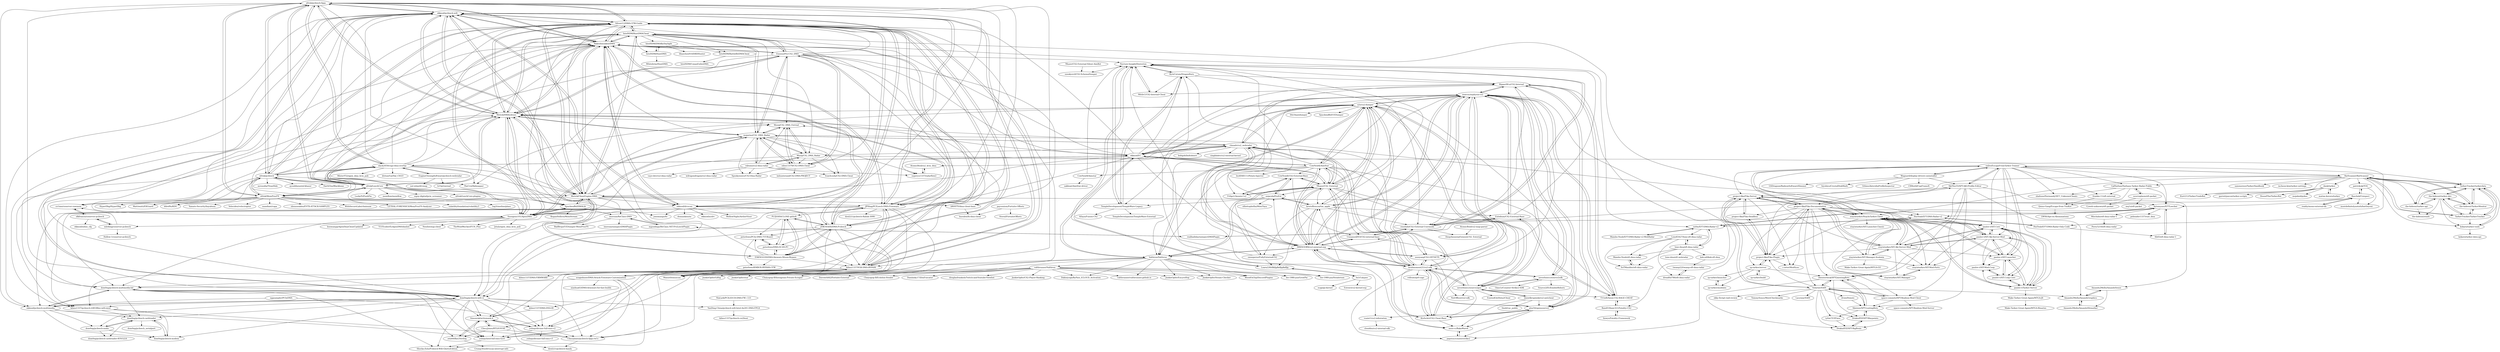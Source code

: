 digraph G {
"ufrisk/pcileech-fpga" -> "ekknod/pcileech-wifi"
"ufrisk/pcileech-fpga" -> "Silverr12/DMA-CFW-Guide"
"ufrisk/pcileech-fpga" -> "ufrisk/pcileech"
"ufrisk/pcileech-fpga" -> "Rakeshmonkee/DMA"
"ufrisk/pcileech-fpga" -> "Metick/DMALibrary"
"ufrisk/pcileech-fpga" -> "ufrisk/LeechCore"
"ufrisk/pcileech-fpga" -> "JPShag/PCILeech-DMA-Firmware"
"ufrisk/pcileech-fpga" -> "ufrisk/MemProcFS"
"ufrisk/pcileech-fpga" -> "JOKOSAHS/DMA-Pcileech"
"ufrisk/pcileech-fpga" -> "ekknod/drvscan"
"ufrisk/pcileech-fpga" -> "slack2450/csgo-dma-overlay"
"ufrisk/pcileech-fpga" -> "kilmu1337/VGK-DMA-BYPASS"
"ufrisk/pcileech-fpga" -> "Metick/CheatEngine-DMA"
"ufrisk/pcileech-fpga" -> "dom0ng/pcileech-wifi-v2"
"ufrisk/pcileech-fpga" -> "ekknod/pcileech-multimedia"
"ufrisk/MemProcFS" -> "ufrisk/pcileech"
"ufrisk/MemProcFS" -> "ufrisk/LeechCore"
"ufrisk/MemProcFS" -> "ufrisk/pcileech-fpga"
"ufrisk/MemProcFS" -> "WithSecureLabs/chainsaw" ["e"=1]
"ufrisk/MemProcFS" -> "LETHAL-FORENSICS/MemProcFS-Analyzer" ["e"=1]
"ufrisk/MemProcFS" -> "volatilityfoundation/volatility3" ["e"=1]
"ufrisk/MemProcFS" -> "log2timeline/plaso" ["e"=1]
"ufrisk/MemProcFS" -> "HyperDbg/HyperDbg" ["e"=1]
"ufrisk/MemProcFS" -> "Yamato-Security/hayabusa" ["e"=1]
"ufrisk/MemProcFS" -> "Metick/DMALibrary"
"ufrisk/MemProcFS" -> "Velocidex/velociraptor" ["e"=1]
"ufrisk/MemProcFS" -> "mandiant/capa" ["e"=1]
"ufrisk/MemProcFS" -> "Mattiwatti/EfiGuard" ["e"=1]
"ufrisk/MemProcFS" -> "hfiref0x/KDU" ["e"=1]
"ufrisk/MemProcFS" -> "sbousseaden/EVTX-ATTACK-SAMPLES" ["e"=1]
"ufrisk/LeechCore" -> "ufrisk/MemProcFS"
"ufrisk/LeechCore" -> "Metick/DMALibrary"
"ufrisk/LeechCore" -> "ufrisk/pcileech-fpga"
"ufrisk/LeechCore" -> "ufrisk/pcileech"
"ufrisk/LeechCore" -> "Spuckwaffel/DMALib"
"ufrisk/LeechCore" -> "LuckyPi/PushPin"
"ufrisk/LeechCore" -> "Snoogens101/ApexDMA"
"ufrisk/LeechCore" -> "memflow/memflow" ["e"=1]
"ufrisk/LeechCore" -> "Metick/CheatEngine-DMA"
"ufrisk/LeechCore" -> "ekknod/pcileech-wifi"
"ufrisk/LeechCore" -> "Silverr12/DMA-CFW-Guide"
"ufrisk/LeechCore" -> "enjoy-digital/pcie_screamer"
"ufrisk/LeechCore" -> "Rakeshmonkee/DMA"
"ufrisk/LeechCore" -> "slack2450/csgo-dma-overlay"
"ufrisk/LeechCore" -> "ufrisk/LeechCore-plugins"
"EngineOwningSoftware/pcileech-webradar" -> "slack2450/csgo-dma-overlay"
"EngineOwningSoftware/pcileech-webradar" -> "h33p/vmread" ["e"=1]
"EngineOwningSoftware/pcileech-webradar" -> "not-wlan/drvmap" ["e"=1]
"sailro/EscapeFromTarkov-Trainer" -> "SkiTles55/SPT-AKI-Profile-Editor"
"sailro/EscapeFromTarkov-Trainer" -> "RatScanner/RatScanner"
"sailro/EscapeFromTarkov-Trainer" -> "CplNathan/Nathans-Tarkov-Radar-Public"
"sailro/EscapeFromTarkov-Trainer" -> "project-fika/Fika-Documentation"
"sailro/EscapeFromTarkov-Trainer" -> "bytemyass/EFTLeecher"
"sailro/EscapeFromTarkov-Trainer" -> "stayintarkov/StayInTarkov.Client"
"sailro/EscapeFromTarkov-Trainer" -> "shaliuno/NormandyNET_UnknownCheats"
"sailro/EscapeFromTarkov-Trainer" -> "paulov-t/SIT.Core"
"sailro/EscapeFromTarkov-Trainer" -> "TarkovTracker/tarkovdata"
"sailro/EscapeFromTarkov-Trainer" -> "frankie-11/eft-external"
"sailro/EscapeFromTarkov-Trainer" -> "paulov-t/SIT.Aki-Server-Mod"
"sailro/EscapeFromTarkov-Trainer" -> "paulov-t/Tarkov-Server"
"sailro/EscapeFromTarkov-Trainer" -> "project-fika/Fika-Server"
"sailro/EscapeFromTarkov-Trainer" -> "paulov-t/SIT.Launcher"
"sailro/EscapeFromTarkov-Trainer" -> "Wagnard/display-drivers-uninstaller"
"slack2450/csgo-dma-overlay" -> "ufrisk/pcileech"
"slack2450/csgo-dma-overlay" -> "Metick/DMALibrary"
"slack2450/csgo-dma-overlay" -> "Silverr12/DMA-CFW-Guide"
"slack2450/csgo-dma-overlay" -> "Rakeshmonkee/DMA"
"slack2450/csgo-dma-overlay" -> "ekknod/EC"
"slack2450/csgo-dma-overlay" -> "EngineOwningSoftware/pcileech-webradar"
"slack2450/csgo-dma-overlay" -> "ekknod/pcileech-wifi"
"slack2450/csgo-dma-overlay" -> "ufrisk/pcileech-fpga"
"slack2450/csgo-dma-overlay" -> "Metick/CheatEngine-DMA"
"slack2450/csgo-dma-overlay" -> "MisterY52/apex_dma_kvm_pub" ["e"=1]
"slack2450/csgo-dma-overlay" -> "ufrisk/LeechCore"
"slack2450/csgo-dma-overlay" -> "ufrisk/MemProcFS"
"slack2450/csgo-dma-overlay" -> "jonomango/hv" ["e"=1]
"slack2450/csgo-dma-overlay" -> "dretax/GarHal_CSGO" ["e"=1]
"slack2450/csgo-dma-overlay" -> "TheCruZ/kdmapper" ["e"=1]
"dank/tarkov" -> "matias-kovero/tarkov"
"dank/tarkov" -> "Kurt212/TarkovTradeBot"
"dank/tarkov" -> "garrettjoecox/tarkov-scripts"
"dank/tarkov" -> "HoundThe/TarkovBot"
"dank/tarkov" -> "mojabed/pykov"
"RatScanner/RatScanner" -> "the-hideout/TarkovMonitor"
"RatScanner/RatScanner" -> "TarkovTracker/tarkovdata"
"RatScanner/RatScanner" -> "TarkovTracker/TarkovTracker"
"RatScanner/RatScanner" -> "the-hideout/tarkov-api"
"RatScanner/RatScanner" -> "sailro/EscapeFromTarkov-Trainer"
"RatScanner/RatScanner" -> "kokarn/tarkov-tools"
"RatScanner/RatScanner" -> "the-hideout/tarkov-dev"
"RatScanner/RatScanner" -> "CplNathan/Nathans-Tarkov-Radar-Public"
"RatScanner/RatScanner" -> "dank/tarkov"
"RatScanner/RatScanner" -> "stayintarkov/StayInTarkov.Client"
"RatScanner/RatScanner" -> "project-fika/Fika-Documentation"
"RatScanner/RatScanner" -> "patrickcjk/TOG"
"RatScanner/RatScanner" -> "sammereye/TarkovHandbook"
"RatScanner/RatScanner" -> "incheon-kim/tarkov-settings"
"RatScanner/RatScanner" -> "Kurt212/TarkovTradeBot"
"frankie-11/eft-external" -> "Qemu-Gang/Escape-from-TuxKov"
"CplNathan/Nathans-Tarkov-Radar-Public" -> "ucectoplasm/eft-packet"
"CplNathan/Nathans-Tarkov-Radar-Public" -> "bytemyass/EFTLeecher"
"CplNathan/Nathans-Tarkov-Radar-Public" -> "frankie-11/eft-external"
"CplNathan/Nathans-Tarkov-Radar-Public" -> "Qemu-Gang/Escape-from-TuxKov"
"CplNathan/Nathans-Tarkov-Radar-Public" -> "shaliuno/NormandyNET_UnknownCheats"
"matias-kovero/tarkov" -> "dank/tarkov"
"Razchek/Unispect" -> "reahly/mono-external-lib"
"Razchek/Unispect" -> "patrickcjk/TOG"
"Razchek/Unispect" -> "mostdefinitelynotnth/battleyent"
"Razchek/Unispect" -> "bytemyass/EFTLeecher"
"Razchek/Unispect" -> "realbadidas/unispectDMAPlugin"
"mgoodings/ReClass.NET-PciLeechPlugin" -> "realbadidas/unispectDMAPlugin"
"mgoodings/ReClass.NET-PciLeechPlugin" -> "imerzan/ReClass-DMA"
"Qemu-Gang/Escape-from-TuxKov" -> "LWSS/Ape-ex-Abominations"
"TarkovTracker/tarkovdata" -> "the-hideout/tarkov-dev"
"TarkovTracker/tarkovdata" -> "TarkovTracker/TarkovTracker"
"TarkovTracker/tarkovdata" -> "kokarn/tarkov-tools"
"TarkovTracker/tarkovdata" -> "the-hideout/tarkov-api"
"TarkovTracker/tarkovdata" -> "the-hideout/TarkovMonitor"
"TarkovTracker/tarkovdata" -> "RatScanner/RatScanner"
"kokarn/tarkov-tools" -> "kokarn/tarkov-data-api"
"kokarn/tarkov-tools" -> "TarkovTracker/tarkovdata"
"ucectoplasm/eft-packet" -> "CplNathan/Nathans-Tarkov-Radar-Public"
"ucectoplasm/eft-packet" -> "Cyweb-unknown/eft-packet"
"ucectoplasm/eft-packet" -> "mq1n/eft-packet"
"Wagnard/display-drivers-uninstaller" -> "SkiTles55/SPT-AKI-Profile-Editor"
"Wagnard/display-drivers-uninstaller" -> "GSDragoon/RadeonSoftwareSlimmer" ["e"=1]
"Wagnard/display-drivers-uninstaller" -> "sailro/EscapeFromTarkov-Trainer"
"Wagnard/display-drivers-uninstaller" -> "hiyohiyo/CrystalDiskMark" ["e"=1]
"Wagnard/display-drivers-uninstaller" -> "Orbmu2k/nvidiaProfileInspector" ["e"=1]
"Wagnard/display-drivers-uninstaller" -> "CXWorld/CapFrameX" ["e"=1]
"TarkovTracker/TarkovTracker" -> "TarkovTracker/tarkovdata"
"TarkovTracker/TarkovTracker" -> "the-hideout/tarkov-dev"
"TarkovTracker/TarkovTracker" -> "the-hideout/TarkovMonitor"
"TarkovTracker/TarkovTracker" -> "kokarn/tarkov-tools"
"TarkovTracker/TarkovTracker" -> "RatScanner/RatScanner"
"paulov-t/SIT.Launcher" -> "paulov-t/SIT.Aki-Server-Mod"
"paulov-t/SIT.Launcher" -> "paulov-t/SIT.Core"
"paulov-t/SIT.Launcher" -> "paulov-t/Tarkov-Server"
"paulov-t/SIT.Launcher" -> "paulov-t/SIT.Coop.Core"
"paulov-t/SIT.Launcher" -> "paulov-t/SIT-Mod-Coop"
"paulov-t/SIT.Launcher" -> "stayintarkov/StayInTarkov.Client"
"bytemyass/EFTLeecher" -> "6b45/eft-dma-radar-1"
"bytemyass/EFTLeecher" -> "peheader1337/rust_dma"
"bytemyass/EFTLeecher" -> "realbadidas/unispectDMAPlugin"
"bytemyass/EFTLeecher" -> "Mischahe/eft-dma-radar-1"
"bytemyass/EFTLeecher" -> "HuiTeab/EFT-DMA-Radar-v2"
"bytemyass/EFTLeecher" -> "xx0m/EFT-DMA-Radar-v2"
"the-hideout/tarkov-api" -> "the-hideout/tarkov-dev"
"the-hideout/tarkov-api" -> "TarkovTracker/tarkovdata"
"the-hideout/tarkov-api" -> "the-hideout/stash"
"paulov-t/SIT.Core" -> "paulov-t/SIT.Aki-Server-Mod"
"paulov-t/SIT.Core" -> "paulov-t/SIT.Launcher"
"paulov-t/SIT.Core" -> "stayintarkov/StayInTarkov.Client"
"paulov-t/SIT.Core" -> "paulov-t/Tarkov-Server"
"paulov-t/SIT.Core" -> "stayintarkov/SIT.Aki-Server-Mod"
"paulov-t/SIT.Core" -> "paulov-t/SIT.Coop.Core"
"paulov-t/SIT.Core" -> "paulov-t/SIT-Mod-Coop"
"paulov-t/SIT.Core" -> "stayintarkov/SIT-Mod-Ports"
"paulov-t/Tarkov-Server" -> "paulov-t/SIT.Launcher"
"paulov-t/Tarkov-Server" -> "paulov-t/SIT.Coop.Core"
"paulov-t/Tarkov-Server" -> "paulov-t/SIT-Mod-Coop"
"paulov-t/Tarkov-Server" -> "paulov-t/SIT.Core"
"paulov-t/Tarkov-Server" -> "paulov-t/SIT.Aki-Server-Mod"
"paulov-t/Tarkov-Server" -> "stayintarkov/StayInTarkov.Client"
"paulov-t/Tarkov-Server" -> "Make-Tarkov-Great-Again/MTGA-JS"
"the-hideout/tarkov-dev" -> "the-hideout/tarkov-api"
"the-hideout/tarkov-dev" -> "TarkovTracker/tarkovdata"
"the-hideout/tarkov-dev" -> "TarkovTracker/TarkovTracker"
"the-hideout/tarkov-dev" -> "the-hideout/TarkovMonitor"
"the-hideout/tarkov-dev" -> "kokarn/tarkov-tools"
"the-hideout/tarkov-dev" -> "the-hideout/stash"
"SkiTles55/SPT-AKI-Profile-Editor" -> "project-fika/Fika-Server"
"SkiTles55/SPT-AKI-Profile-Editor" -> "project-fika/Fika-Plugin"
"SkiTles55/SPT-AKI-Profile-Editor" -> "stayintarkov/SIT.Aki-Server-Mod"
"SkiTles55/SPT-AKI-Profile-Editor" -> "dwesterwick/SPTQuestingBots"
"SkiTles55/SPT-AKI-Profile-Editor" -> "space-commits/SPT-Realism-Mod-Client"
"SkiTles55/SPT-AKI-Profile-Editor" -> "sailro/EscapeFromTarkov-Trainer"
"SkiTles55/SPT-AKI-Profile-Editor" -> "Skwizzy/SPT-LootingBots"
"SkiTles55/SPT-AKI-Profile-Editor" -> "Amands2Mello/AmandsGraphics"
"SkiTles55/SPT-AKI-Profile-Editor" -> "Amands2Mello/AmandsSense"
"paulov-t/SIT-Mod-Coop" -> "paulov-t/SIT.Coop.Core"
"paulov-t/SIT.Coop.Core" -> "paulov-t/SIT-Mod-Coop"
"paulov-t/SIT.Coop.Core" -> "paulov-t/Tarkov-Server"
"paulov-t/SIT.Coop.Core" -> "paulov-t/SIT.Launcher"
"mbrking/ceserver-pcileech" -> "idkfrancis/ceserver-pcileech"
"mbrking/ceserver-pcileech" -> "Hollow-1/ceserver-pcileech"
"mbrking/ceserver-pcileech" -> "cs1ime/ceserver-rawmem"
"reahly/mono-external-lib" -> "Razchek/Unispect"
"6b45/eft-dma-radar-1" -> "bytemyass/EFTLeecher"
"Mischahe/eft-dma-radar-1" -> "Perry5216/eft-dma-radar"
"ekknod/EC" -> "maecry/asphyxia-cs2"
"ekknod/EC" -> "Rakeshmonkee/DMA"
"ekknod/EC" -> "Metick/DMALibrary"
"ekknod/EC" -> "a2x/cs2-dumper"
"ekknod/EC" -> "TKazer/CS2_External"
"ekknod/EC" -> "clauadv/cs2_webradar"
"ekknod/EC" -> "Valthrun/Valthrun"
"ekknod/EC" -> "Snoogens101/ApexDMA"
"ekknod/EC" -> "Ripper99-x/CS2-Internal"
"ekknod/EC" -> "IMXNOOBX/cs2-external-esp"
"ekknod/EC" -> "CowNowK/AimStar"
"ekknod/EC" -> "Silverr12/DMA-CFW-Guide"
"ekknod/EC" -> "Metick/CheatEngine-DMA"
"ekknod/EC" -> "ByteCorum/DragonBurn"
"ekknod/EC" -> "slack2450/csgo-dma-overlay"
"space-commits/SPT-Realism-Mod-Client" -> "space-commits/SPT-Realism-Mod-Server"
"space-commits/SPT-Realism-Mod-Client" -> "Skwizzy/SPT-LootingBots"
"space-commits/SPT-Realism-Mod-Client" -> "dwesterwick/SPTQuestingBots"
"space-commits/SPT-Realism-Mod-Client" -> "Solarint/SAIN"
"paulov-t/SIT.Aki-Server-Mod" -> "paulov-t/SIT.Launcher"
"paulov-t/SIT.Aki-Server-Mod" -> "paulov-t/SIT.Core"
"paulov-t/SIT.Aki-Server-Mod" -> "stayintarkov/SIT.Aki-Server-Mod"
"paulov-t/SIT.Aki-Server-Mod" -> "stayintarkov/StayInTarkov.Client"
"paulov-t/SIT.Aki-Server-Mod" -> "paulov-t/Tarkov-Server"
"paulov-t/SIT.Aki-Server-Mod" -> "paulov-t/SIT.Coop.Core"
"paulov-t/SIT.Aki-Server-Mod" -> "paulov-t/SIT-Mod-Coop"
"paulov-t/SIT.Aki-Server-Mod" -> "stayintarkov/SIT-Mod-Ports"
"Amands2Mello/AmandsGraphics" -> "Amands2Mello/AmandsHitmarker"
"Amands2Mello/AmandsGraphics" -> "Amands2Mello/AmandsSense"
"patrickcjk/TOG" -> "mostdefinitelynotnth/battleyent"
"patrickcjk/TOG" -> "Razchek/Unispect"
"the-hideout/TarkovMonitor" -> "the-hideout/tarkov-dev"
"the-hideout/TarkovMonitor" -> "RatScanner/RatScanner"
"the-hideout/TarkovMonitor" -> "TarkovTracker/TarkovTracker"
"the-hideout/TarkovMonitor" -> "TarkovTracker/tarkovdata"
"realbadidas/unispectDMAPlugin" -> "mgoodings/ReClass.NET-PciLeechPlugin"
"Amands2Mello/AmandsHitmarker" -> "Amands2Mello/AmandsGraphics"
"Make-Tarkov-Great-Again/MTGA-JS" -> "Make-Tarkov-Great-Again/MTGA-Binaries"
"neverlosecc/source2gen" -> "neverlosecc/source2sdk"
"neverlosecc/source2gen" -> "bruhmoment21/cs2-sdk"
"neverlosecc/source2gen" -> "danielkrupinski/cs2-anticheat"
"neverlosecc/source2gen" -> "maecry/asphyxia-cs2"
"neverlosecc/source2gen" -> "KisSsArt/CS2-Cheat-Base"
"neverlosecc/source2gen" -> "alza54/opensource2"
"neverlosecc/source2gen" -> "a2x/cs2-dumper"
"neverlosecc/source2gen" -> "T1GxR/Axion-CS2-RAGE-CHEAT"
"neverlosecc/source2gen" -> "NotOfficer/cs2-sdk"
"neverlosecc/source2gen" -> "UnnamedZ03/CS2-external-base"
"neverlosecc/source2gen" -> "ExistedGit/Dota2Cheat" ["e"=1]
"ufrisk/pcileech" -> "ufrisk/pcileech-fpga"
"ufrisk/pcileech" -> "ufrisk/MemProcFS"
"ufrisk/pcileech" -> "slack2450/csgo-dma-overlay"
"ufrisk/pcileech" -> "ufrisk/LeechCore"
"ufrisk/pcileech" -> "Silverr12/DMA-CFW-Guide"
"ufrisk/pcileech" -> "ekknod/pcileech-wifi"
"ufrisk/pcileech" -> "Metick/DMALibrary"
"ufrisk/pcileech" -> "Mattiwatti/EfiGuard" ["e"=1]
"ufrisk/pcileech" -> "TheCruZ/kdmapper" ["e"=1]
"ufrisk/pcileech" -> "Rakeshmonkee/DMA"
"ufrisk/pcileech" -> "HyperDbg/HyperDbg" ["e"=1]
"ufrisk/pcileech" -> "DarthTon/Blackbone" ["e"=1]
"ufrisk/pcileech" -> "hfiref0x/KDU" ["e"=1]
"ufrisk/pcileech" -> "mrexodia/TitanHide" ["e"=1]
"ufrisk/pcileech" -> "ayoubfaouzi/al-khaser" ["e"=1]
"Valthrun/Valthrun" -> "valthrunner/Valthrun"
"Valthrun/Valthrun" -> "IMXNOOBX/cs2-external-esp"
"Valthrun/Valthrun" -> "valthrunner/valthrunner.github.io"
"Valthrun/Valthrun" -> "JunkieOpfer/EncyroHop"
"Valthrun/Valthrun" -> "JunkieOpfer/Steam-Checker"
"Valthrun/Valthrun" -> "BloodOnTop/DiscordPlugins"
"Valthrun/Valthrun" -> "TKazer/CS2_External"
"Valthrun/Valthrun" -> "lee-1980-jun/GrowPai"
"Valthrun/Valthrun" -> "a2x/cs2-dumper"
"Valthrun/Valthrun" -> "lee-1980-jun/Stealerium"
"Valthrun/Valthrun" -> "JunkieOpfer/Giftig"
"Valthrun/Valthrun" -> "ekknod/EC"
"Valthrun/Valthrun" -> "JunkieOpfer/star"
"Valthrun/Valthrun" -> "Chaiyapop-B/Instagram-Private-Scraper"
"Valthrun/Valthrun" -> "Dakiniyoga/ByPass_ICLOUD_Activation"
"a2x/cs2-dumper" -> "TKazer/CS2_External"
"a2x/cs2-dumper" -> "bruhmoment21/cs2-sdk"
"a2x/cs2-dumper" -> "IMXNOOBX/cs2-external-esp"
"a2x/cs2-dumper" -> "clauadv/cs2_webradar"
"a2x/cs2-dumper" -> "CowNowK/AimStar"
"a2x/cs2-dumper" -> "maecry/asphyxia-cs2"
"a2x/cs2-dumper" -> "frk1/hazedumper" ["e"=1]
"a2x/cs2-dumper" -> "ekknod/EC"
"a2x/cs2-dumper" -> "sezzyaep/CS2-OFFSETS"
"a2x/cs2-dumper" -> "TheCruZ/kdmapper" ["e"=1]
"a2x/cs2-dumper" -> "neverlosecc/source2gen"
"a2x/cs2-dumper" -> "Valthrun/Valthrun"
"a2x/cs2-dumper" -> "neverlosecc/source2sdk"
"a2x/cs2-dumper" -> "Metick/DMALibrary"
"a2x/cs2-dumper" -> "Spuckwaffel/UEDumper" ["e"=1]
"IMXNOOBX/cs2-external-esp" -> "TKazer/CS2_External"
"IMXNOOBX/cs2-external-esp" -> "UnnamedZ03/CS2-external-base"
"IMXNOOBX/cs2-external-esp" -> "KisSsArt/CS2-Cheat-Base"
"IMXNOOBX/cs2-external-esp" -> "a2x/cs2-dumper"
"IMXNOOBX/cs2-external-esp" -> "bruhmoment21/cs2-sdk"
"IMXNOOBX/cs2-external-esp" -> "Valthrun/Valthrun"
"IMXNOOBX/cs2-external-esp" -> "CowNowK/AimStar"
"IMXNOOBX/cs2-external-esp" -> "maecry/asphyxia-cs2"
"IMXNOOBX/cs2-external-esp" -> "clauadv/cs2_webradar"
"IMXNOOBX/cs2-external-esp" -> "ByteCorum/DragonBurn"
"IMXNOOBX/cs2-external-esp" -> "reezliabi/CS2-External-Usermode"
"IMXNOOBX/cs2-external-esp" -> "kristofhracza/tim_apple"
"IMXNOOBX/cs2-external-esp" -> "snipcola/ProExt"
"IMXNOOBX/cs2-external-esp" -> "sezzyaep/CS2-OFFSETS"
"IMXNOOBX/cs2-external-esp" -> "sweeperxz/FullyExternalCS2"
"TKazer/CS2_External" -> "IMXNOOBX/cs2-external-esp"
"TKazer/CS2_External" -> "a2x/cs2-dumper"
"TKazer/CS2_External" -> "CowNowK/AimStar"
"TKazer/CS2_External" -> "Fr0go1/Aeonix-Cs2"
"TKazer/CS2_External" -> "CowNowK/CS2-External-Base"
"TKazer/CS2_External" -> "Valthrun/Valthrun"
"TKazer/CS2_External" -> "ekknod/EC"
"TKazer/CS2_External" -> "bruhmoment21/cs2-sdk"
"TKazer/CS2_External" -> "clauadv/cs2_webradar"
"TKazer/CS2_External" -> "kristofhracza/tim_apple"
"TKazer/CS2_External" -> "maecry/asphyxia-cs2"
"TKazer/CS2_External" -> "KisSsArt/CS2-Cheat-Base"
"TKazer/CS2_External" -> "UnnamedZ03/CS2-external-base"
"TKazer/CS2_External" -> "snipcola/ProExt"
"TKazer/CS2_External" -> "sezzyaep/CS2-OFFSETS"
"clauadv/cs2_webradar" -> "a2x/cs2-dumper"
"clauadv/cs2_webradar" -> "IMXNOOBX/cs2-external-esp"
"clauadv/cs2_webradar" -> "mujarino/CS2_DMA_Radar"
"clauadv/cs2_webradar" -> "ekknod/EC"
"clauadv/cs2_webradar" -> "TKazer/CS2_External"
"clauadv/cs2_webradar" -> "maecry/asphyxia-cs2"
"clauadv/cs2_webradar" -> "bruhmoment21/cs2-sdk"
"clauadv/cs2_webradar" -> "Mzzzj/CS2_DMA_Radar"
"clauadv/cs2_webradar" -> "Valthrun/Valthrun"
"clauadv/cs2_webradar" -> "boltgolt/boltobserv" ["e"=1]
"clauadv/cs2_webradar" -> "superyu1337/radarflow2"
"clauadv/cs2_webradar" -> "Mzzzj/CS2_DMA_Extrnal"
"clauadv/cs2_webradar" -> "singhhdev/cs2-external-kernel"
"clauadv/cs2_webradar" -> "sezzyaep/CS2-OFFSETS"
"clauadv/cs2_webradar" -> "AtomicBool/cs2_kvm_dma"
"sezzyaep/CS2-OFFSETS" -> "NotOfficer/cs2-sdk"
"sezzyaep/CS2-OFFSETS" -> "IMXNOOBX/cs2-external-esp"
"sezzyaep/CS2-OFFSETS" -> "bruhmoment21/cs2-sdk"
"sezzyaep/CS2-OFFSETS" -> "a2x/cs2-dumper"
"bruhmoment21/cs2-sdk" -> "maecry/asphyxia-cs2"
"bruhmoment21/cs2-sdk" -> "alza54/opensource2"
"bruhmoment21/cs2-sdk" -> "neverlosecc/source2gen"
"bruhmoment21/cs2-sdk" -> "a2x/cs2-dumper"
"bruhmoment21/cs2-sdk" -> "neverlosecc/source2sdk"
"bruhmoment21/cs2-sdk" -> "KisSsArt/CS2-Cheat-Base"
"bruhmoment21/cs2-sdk" -> "IMXNOOBX/cs2-external-esp"
"bruhmoment21/cs2-sdk" -> "papstuc/counterstrike2"
"bruhmoment21/cs2-sdk" -> "Ripper99-x/CS2-Internal"
"bruhmoment21/cs2-sdk" -> "sezzyaep/CS2-OFFSETS"
"bruhmoment21/cs2-sdk" -> "TKazer/CS2_External"
"bruhmoment21/cs2-sdk" -> "nezu-cc/BakaWare4"
"bruhmoment21/cs2-sdk" -> "rollraw/qo0-csgo" ["e"=1]
"bruhmoment21/cs2-sdk" -> "clauadv/cs2_webradar"
"bruhmoment21/cs2-sdk" -> "kristofhracza/tim_apple"
"danielkrupinski/cs2-anticheat" -> "neverlosecc/source2gen"
"danielkrupinski/cs2-anticheat" -> "0mdi/vac_public"
"danielkrupinski/cs2-anticheat" -> "nezu-cc/BakaWare4"
"danielkrupinski/cs2-anticheat" -> "alza54/opensource2"
"KisSsArt/CS2-Cheat-Base" -> "IMXNOOBX/cs2-external-esp"
"KisSsArt/CS2-Cheat-Base" -> "maecry/asphyxia-cs2"
"KisSsArt/CS2-Cheat-Base" -> "bruhmoment21/cs2-sdk"
"KisSsArt/CS2-Cheat-Base" -> "nezu-cc/BakaWare4"
"KisSsArt/CS2-Cheat-Base" -> "alza54/opensource2"
"ekknod/pcileech-wifi" -> "Silverr12/DMA-CFW-Guide"
"ekknod/pcileech-wifi" -> "Rakeshmonkee/DMA"
"ekknod/pcileech-wifi" -> "JOKOSAHS/DMA-Pcileech"
"ekknod/pcileech-wifi" -> "ufrisk/pcileech-fpga"
"ekknod/pcileech-wifi" -> "JPShag/PCILeech-DMA-Firmware"
"ekknod/pcileech-wifi" -> "dom0ng/pcileech-wifi-v2"
"ekknod/pcileech-wifi" -> "Metick/DMALibrary"
"ekknod/pcileech-wifi" -> "kilmu1337/VGK-DMA-BYPASS"
"ekknod/pcileech-wifi" -> "ekknod/pcileech-multimedia"
"ekknod/pcileech-wifi" -> "ekknod/drvscan"
"ekknod/pcileech-wifi" -> "dom0ng/pcileech-multimedia-hd"
"ekknod/pcileech-wifi" -> "ESKNGGOD/DMA-fimware-Xliunx-Bypass"
"ekknod/pcileech-wifi" -> "Snoogens101/ApexDMA"
"ekknod/pcileech-wifi" -> "kilmu1337/pcileech-rtl8188ee-wifi-emul"
"ekknod/pcileech-wifi" -> "Metick/CheatEngine-DMA"
"neverlosecc/source2sdk" -> "neverlosecc/source2gen"
"neverlosecc/source2sdk" -> "bruhmoment21/cs2-sdk"
"neverlosecc/source2sdk" -> "maecry/asphyxia-cs2"
"neverlosecc/source2sdk" -> "Source2ZE/ZombieReborn" ["e"=1]
"neverlosecc/source2sdk" -> "Omn1z/Counter-Strike2-SDK"
"neverlosecc/source2sdk" -> "alza54/opensource2"
"eggsampler/PCIeDMA" -> "yxlnqs/diviner-full-emu-v2"
"eggsampler/PCIeDMA" -> "ekknod/pcileech-multimedia"
"ekknod/drvscan" -> "ekknod/pcileech-wifi"
"ekknod/drvscan" -> "Manut0/emuscan"
"ekknod/drvscan" -> "Rakeshmonkee/DMA"
"ekknod/drvscan" -> "donnaskiez/ac" ["e"=1]
"ekknod/drvscan" -> "kilmu1337/VGK-DMA-BYPASS"
"ekknod/drvscan" -> "jonomango/hv" ["e"=1]
"ekknod/drvscan" -> "ekknod/acdrv" ["e"=1]
"ekknod/drvscan" -> "Silverr12/DMA-CFW-Guide"
"ekknod/drvscan" -> "dom0ng/pcileech-wifi-v2"
"ekknod/drvscan" -> "MellowNight/AetherVisor" ["e"=1]
"idkfrancis/ceserver-pcileech" -> "mbrking/ceserver-pcileech"
"idkfrancis/ceserver-pcileech" -> "cs1ime/ceserver-rawmem"
"idkfrancis/ceserver-pcileech" -> "ekknod/xilinx_cfg"
"cs1ime/ceserver-rawmem" -> "idkfrancis/ceserver-pcileech"
"dvize/Donuts" -> "Skwizzy/SPT-LootingBots"
"valthrunner/Valthrun" -> "valthrunner/valthrunner.github.io"
"valthrunner/Valthrun" -> "JunkieOpfer/EncyroHop"
"valthrunner/Valthrun" -> "BloodOnTop/DiscordPlugins"
"valthrunner/Valthrun" -> "JunkieOpfer/Steam-Checker"
"valthrunner/Valthrun" -> "JunkieOpfer/star"
"valthrunner/Valthrun" -> "JunkieOpfer/Giftig"
"valthrunner/Valthrun" -> "lee-1980-jun/GrowPai"
"valthrunner/Valthrun" -> "Chaiyapop-B/Instagram-Private-Scraper"
"valthrunner/Valthrun" -> "lee-1980-jun/Stealerium"
"valthrunner/Valthrun" -> "Davewrld42/Fortnite-External"
"valthrunner/Valthrun" -> "Chaiyapop-B/Echelon-Stealer"
"valthrunner/Valthrun" -> "Damlasky17/ZenFuscator"
"valthrunner/Valthrun" -> "douglasfrankish/Twitch-and-Youtube-Viewbot"
"valthrunner/Valthrun" -> "JunkieOpfer/CS2-Player-Ranking"
"valthrunner/Valthrun" -> "Dakiniyoga/ByPass_ICLOUD_Activation"
"alza54/opensource2" -> "Ripper99-x/CS2-Internal"
"alza54/opensource2" -> "bruhmoment21/cs2-sdk"
"alza54/opensource2" -> "maecry/asphyxia-cs2"
"alza54/opensource2" -> "papstuc/counterstrike2"
"alza54/opensource2" -> "nezu-cc/BakaWare4"
"alza54/opensource2" -> "KisSsArt/CS2-Cheat-Base"
"alza54/opensource2" -> "vsaint1/cs2-infestation"
"Solarint/SAIN" -> "Skwizzy/SPT-LootingBots"
"Solarint/SAIN" -> "dwesterwick/SPTQuestingBots"
"Solarint/SAIN" -> "DrakiaXYZ/SPT-BigBrain"
"Solarint/SAIN" -> "ekky-llc/spt-raid-review"
"Solarint/SAIN" -> "tyfon7/UIFixes"
"Solarint/SAIN" -> "DrakiaXYZ/SPT-Waypoints"
"Solarint/SAIN" -> "space-commits/SPT-Realism-Mod-Client"
"Solarint/SAIN" -> "dvize/Donuts"
"Solarint/SAIN" -> "project-fika/Fika-Server"
"Solarint/SAIN" -> "TommySoucy/MoreCheckmarks"
"Solarint/SAIN" -> "Lacyway/SAIN"
"Solarint/SAIN" -> "Amands2Mello/AmandsGraphics"
"Solarint/SAIN" -> "project-fika/Fika-Plugin"
"nezu-cc/BakaWare4" -> "papstuc/counterstrike2"
"Mzzzj/CS2_DMA_Radar" -> "Mzzzj/CS2_DMA_Extrnal"
"Mzzzj/CS2_DMA_Radar" -> "mujarino/CS2_DMA_Radar"
"Mzzzj/CS2_DMA_Radar" -> "rabume/cs2-dma-radar"
"Mzzzj/CS2_DMA_Radar" -> "eden13378/CS2-DMA-Cheat"
"Mzzzj/CS2_DMA_Radar" -> "IvanAcoola/CS2-DMA-Cheat"
"Mzzzj/CS2_DMA_Radar" -> "Snoogens101/ApexDMA"
"Mzzzj/CS2_DMA_Radar" -> "HuiTeab/EFT-DMA-Radar-Only-Code"
"papstuc/counterstrike2" -> "nezu-cc/BakaWare4"
"Amands2Mello/AmandsSense" -> "Amands2Mello/AmandsGraphics"
"Amands2Mello/AmandsSense" -> "Amands2Mello/AmandsHitmarker"
"imerzan/ReClass-DMA" -> "mgoodings/ReClass.NET-PciLeechPlugin"
"imerzan/ReClass-DMA" -> "BadBrojo/UEDumper-MemProcFS"
"imerzan/ReClass-DMA" -> "imerzan/unispectDMAPlugin"
"UnnamedZ03/CS2-external-base" -> "reezliabi/CS2-External-Usermode"
"UnnamedZ03/CS2-external-base" -> "IMXNOOBX/cs2-external-esp"
"AtomicBool/cs2_kvm_dma" -> "superyu1337/radarflow2"
"dwesterwick/SPTQuestingBots" -> "Skwizzy/SPT-LootingBots"
"dwesterwick/SPTQuestingBots" -> "Solarint/SAIN"
"dwesterwick/SPTQuestingBots" -> "DrakiaXYZ/SPT-Waypoints"
"dwesterwick/SPTQuestingBots" -> "DrakiaXYZ/SPT-BigBrain"
"Skwizzy/SPT-LootingBots" -> "DrakiaXYZ/SPT-Waypoints"
"Skwizzy/SPT-LootingBots" -> "DrakiaXYZ/SPT-BigBrain"
"Skwizzy/SPT-LootingBots" -> "dwesterwick/SPTQuestingBots"
"Skwizzy/SPT-LootingBots" -> "tyfon7/UIFixes"
"stayintarkov/SIT-Mod-Ports" -> "stayintarkov/SIT.Manager"
"DrakiaXYZ/SPT-Waypoints" -> "DrakiaXYZ/SPT-BigBrain"
"DrakiaXYZ/SPT-Waypoints" -> "Skwizzy/SPT-LootingBots"
"DrakiaXYZ/SPT-BigBrain" -> "DrakiaXYZ/SPT-Waypoints"
"Rakeshmonkee/DMA" -> "Silverr12/DMA-CFW-Guide"
"Rakeshmonkee/DMA" -> "ekknod/pcileech-wifi"
"Rakeshmonkee/DMA" -> "Metick/DMALibrary"
"Rakeshmonkee/DMA" -> "JPShag/PCILeech-DMA-Firmware"
"Rakeshmonkee/DMA" -> "Metick/CheatEngine-DMA"
"Rakeshmonkee/DMA" -> "kilmu1337/VGK-DMA-BYPASS"
"Rakeshmonkee/DMA" -> "ufrisk/pcileech-fpga"
"Rakeshmonkee/DMA" -> "IntelSDM/RustDMACheat"
"Rakeshmonkee/DMA" -> "JOKOSAHS/DMA-Pcileech"
"Rakeshmonkee/DMA" -> "Snoogens101/ApexDMA"
"Rakeshmonkee/DMA" -> "dom0ng/pcileech-wifi-v2"
"Rakeshmonkee/DMA" -> "ekknod/drvscan"
"Rakeshmonkee/DMA" -> "dom0ng/pcileech-multimedia-hd"
"Rakeshmonkee/DMA" -> "Enoouo/Pro-CS2_DMA"
"Rakeshmonkee/DMA" -> "Simonrak/writemask.it"
"eden13378/CS2-DMA-Cheat" -> "Mzzzj/CS2_DMA_Extrnal"
"eden13378/CS2-DMA-Cheat" -> "Enoouo/Pro-CS2_DMA"
"eden13378/CS2-DMA-Cheat" -> "Spookyisnice/CS2-Dma-Radar"
"eden13378/CS2-DMA-Cheat" -> "mujarino/CS2_DMA_Radar"
"eden13378/CS2-DMA-Cheat" -> "imhunterand/CS2-DMA-PROJECT"
"CowNowK/AimStar" -> "TKazer/CS2_External"
"CowNowK/AimStar" -> "a2x/cs2-dumper"
"CowNowK/AimStar" -> "IMXNOOBX/cs2-external-esp"
"CowNowK/AimStar" -> "Fr0go1/Aeonix-Cs2"
"CowNowK/AimStar" -> "CowNowB/Aimstar"
"CowNowK/AimStar" -> "maecry/asphyxia-cs2"
"CowNowK/AimStar" -> "kristofhracza/tim_apple"
"CowNowK/AimStar" -> "ekknod/EC"
"CowNowK/AimStar" -> "leo4048111/Potato-Injector" ["e"=1]
"CowNowK/AimStar" -> "Valthrun/Valthrun"
"CowNowK/AimStar" -> "CowNowK/CS2-External-Base"
"CowNowK/AimStar" -> "bruhmoment21/cs2-sdk"
"CowNowK/AimStar" -> "clauadv/cs2_webradar"
"CowNowK/AimStar" -> "sezzyaep/CS2-OFFSETS"
"CowNowK/AimStar" -> "T1GxR/Axion-CS2-RAGE-CHEAT"
"snipcola/ProExt" -> "Nocture-Insight/Dexterion"
"snipcola/ProExt" -> "TempleDevelopment/TempleWare-Legacy"
"snipcola/ProExt" -> "kristofhracza/tim_apple"
"snipcola/ProExt" -> "elliottophellia/MimiTaya"
"snipcola/ProExt" -> "sweeperxz/FullyExternalCS2"
"snipcola/ProExt" -> "CowNowK/CS2-External-Base"
"project-fika/Fika-Documentation" -> "project-fika/Fika-Server"
"project-fika/Fika-Documentation" -> "project-fika/Fika-Plugin"
"project-fika/Fika-Documentation" -> "stayintarkov/StayInTarkov.Client"
"project-fika/Fika-Documentation" -> "stayintarkov/SIT.Aki-Server-Mod"
"project-fika/Fika-Documentation" -> "Solarint/SAIN"
"project-fika/Fika-Documentation" -> "stayintarkov/SIT.Manager.Avalonia"
"project-fika/Fika-Documentation" -> "paulov-t/SIT.Core"
"project-fika/Fika-Documentation" -> "c-orter/ModSync"
"project-fika/Fika-Documentation" -> "dwesterwick/SPTQuestingBots"
"project-fika/Fika-Documentation" -> "paulov-t/SIT.Aki-Server-Mod"
"project-fika/Fika-Documentation" -> "SkiTles55/SPT-AKI-Profile-Editor"
"project-fika/Fika-Documentation" -> "sp-tarkov/server"
"project-fika/Fika-Documentation" -> "sailro/EscapeFromTarkov-Trainer"
"project-fika/Fika-Documentation" -> "space-commits/SPT-Realism-Mod-Client"
"project-fika/Fika-Documentation" -> "project-fika/Fika-Headless"
"sweeperxz/FullyExternalCS2" -> "Loara228/dlkfjglkdfjglkdfjg"
"sweeperxz/FullyExternalCS2" -> "Nocture-Insight/Dexterion"
"sweeperxz/FullyExternalCS2" -> "Ripper99-x/CS2-Internal"
"stayintarkov/StayInTarkov.Client" -> "stayintarkov/SIT.Aki-Server-Mod"
"stayintarkov/StayInTarkov.Client" -> "paulov-t/SIT.Core"
"stayintarkov/StayInTarkov.Client" -> "stayintarkov/SIT.Manager.Avalonia"
"stayintarkov/StayInTarkov.Client" -> "paulov-t/SIT.Launcher"
"stayintarkov/StayInTarkov.Client" -> "stayintarkov/SIT.Manager"
"stayintarkov/StayInTarkov.Client" -> "paulov-t/SIT.Aki-Server-Mod"
"stayintarkov/StayInTarkov.Client" -> "project-fika/Fika-Server"
"stayintarkov/StayInTarkov.Client" -> "project-fika/Fika-Documentation"
"stayintarkov/StayInTarkov.Client" -> "stayintarkov/SIT-Mod-Ports"
"stayintarkov/StayInTarkov.Client" -> "project-fika/Fika-Plugin"
"stayintarkov/StayInTarkov.Client" -> "stayintarkov/SIT.Launcher.Classic"
"stayintarkov/StayInTarkov.Client" -> "paulov-t/Tarkov-Server"
"stayintarkov/SIT.Aki-Server-Mod" -> "stayintarkov/StayInTarkov.Client"
"stayintarkov/SIT.Aki-Server-Mod" -> "paulov-t/SIT.Aki-Server-Mod"
"stayintarkov/SIT.Aki-Server-Mod" -> "stayintarkov/SIT.Manager.Avalonia"
"stayintarkov/SIT.Aki-Server-Mod" -> "stayintarkov/SIT.Manager"
"stayintarkov/SIT.Aki-Server-Mod" -> "paulov-t/SIT.Core"
"stayintarkov/SIT.Aki-Server-Mod" -> "project-fika/Fika-Documentation"
"stayintarkov/SIT.Aki-Server-Mod" -> "stayintarkov/SIT-Mod-Ports"
"stayintarkov/SIT.Aki-Server-Mod" -> "paulov-t/SIT.Launcher"
"stayintarkov/SIT.Aki-Server-Mod" -> "project-fika/Fika-Server"
"stayintarkov/SIT.Aki-Server-Mod" -> "project-fika/Fika-Plugin"
"maecry/asphyxia-cs2" -> "Ripper99-x/CS2-Internal"
"maecry/asphyxia-cs2" -> "bruhmoment21/cs2-sdk"
"maecry/asphyxia-cs2" -> "T1GxR/Axion-CS2-RAGE-CHEAT"
"maecry/asphyxia-cs2" -> "alza54/opensource2"
"maecry/asphyxia-cs2" -> "papstuc/counterstrike2"
"maecry/asphyxia-cs2" -> "Exlodium/CS2-External-Base"
"maecry/asphyxia-cs2" -> "KisSsArt/CS2-Cheat-Base"
"maecry/asphyxia-cs2" -> "TempleDevelopment/TempleWare-Legacy"
"maecry/asphyxia-cs2" -> "nezu-cc/BakaWare4"
"maecry/asphyxia-cs2" -> "neverlosecc/source2sdk"
"maecry/asphyxia-cs2" -> "neverlosecc/source2gen"
"maecry/asphyxia-cs2" -> "reezliabi/CS2-External-Usermode"
"maecry/asphyxia-cs2" -> "IMXNOOBX/cs2-external-esp"
"maecry/asphyxia-cs2" -> "kristofhracza/tim_apple"
"maecry/asphyxia-cs2" -> "a2x/cs2-dumper"
"Metick/DMALibrary" -> "Metick/CheatEngine-DMA"
"Metick/DMALibrary" -> "Rakeshmonkee/DMA"
"Metick/DMALibrary" -> "Snoogens101/ApexDMA"
"Metick/DMALibrary" -> "Silverr12/DMA-CFW-Guide"
"Metick/DMALibrary" -> "ekknod/pcileech-wifi"
"Metick/DMALibrary" -> "IntelSDM/RustDMACheat"
"Metick/DMALibrary" -> "Spuckwaffel/DMALib"
"Metick/DMALibrary" -> "ufrisk/pcileech-fpga"
"Metick/DMALibrary" -> "ufrisk/LeechCore"
"Metick/DMALibrary" -> "JPShag/PCILeech-DMA-Firmware"
"Metick/DMALibrary" -> "Mzzzj/CS2_DMA_Extrnal"
"Metick/DMALibrary" -> "kWAYTV/dma-cheat-base"
"Metick/DMALibrary" -> "mujarino/CS2_DMA_Radar"
"Metick/DMALibrary" -> "Enoouo/Pro-CS2_DMA"
"Metick/DMALibrary" -> "cs1ime/ceserver-rawmem"
"IntelSDM/RustDMACheat" -> "Metick/DMALibrary"
"IntelSDM/RustDMACheat" -> "Rakeshmonkee/DMA"
"IntelSDM/RustDMACheat" -> "Silverr12/DMA-CFW-Guide"
"IntelSDM/RustDMACheat" -> "Snoogens101/ApexDMA"
"IntelSDM/RustDMACheat" -> "mujarino/CS2_DMA_Radar"
"IntelSDM/RustDMACheat" -> "Metick/CheatEngine-DMA"
"IntelSDM/RustDMACheat" -> "IntelSDM/HuntDMA"
"IntelSDM/RustDMACheat" -> "IntelSDM/BattleBitDMACheat"
"IntelSDM/RustDMACheat" -> "IntelSDM/DMAByDaylight"
"IntelSDM/RustDMACheat" -> "eden13378/CS2-DMA-Cheat"
"IntelSDM/RustDMACheat" -> "HuiTeab/EFT-DMA-Radar-v2"
"IntelSDM/RustDMACheat" -> "xx0m/EFT-DMA-Radar-v2"
"IntelSDM/RustDMACheat" -> "Enoouo/Pro-CS2_DMA"
"IntelSDM/RustDMACheat" -> "Spuckwaffel/DMALib"
"IntelSDM/RustDMACheat" -> "Mzzzj/CS2_DMA_Radar"
"Silverr12/DMA-CFW-Guide" -> "Rakeshmonkee/DMA"
"Silverr12/DMA-CFW-Guide" -> "ekknod/pcileech-wifi"
"Silverr12/DMA-CFW-Guide" -> "JPShag/PCILeech-DMA-Firmware"
"Silverr12/DMA-CFW-Guide" -> "ufrisk/pcileech-fpga"
"Silverr12/DMA-CFW-Guide" -> "Metick/DMALibrary"
"Silverr12/DMA-CFW-Guide" -> "JOKOSAHS/DMA-Pcileech"
"Silverr12/DMA-CFW-Guide" -> "kilmu1337/VGK-DMA-BYPASS"
"Silverr12/DMA-CFW-Guide" -> "Metick/CheatEngine-DMA"
"Silverr12/DMA-CFW-Guide" -> "IntelSDM/RustDMACheat"
"Silverr12/DMA-CFW-Guide" -> "ekknod/drvscan"
"Silverr12/DMA-CFW-Guide" -> "ESKNGGOD/DMA-fimware-Xliunx-Bypass"
"Silverr12/DMA-CFW-Guide" -> "dom0ng/pcileech-wifi-v2"
"Silverr12/DMA-CFW-Guide" -> "Manut0/emuscan"
"Silverr12/DMA-CFW-Guide" -> "Snoogens101/ApexDMA"
"Silverr12/DMA-CFW-Guide" -> "ufrisk/pcileech"
"IntelSDM/DMAByDaylight" -> "IntelSDM/HuntDMA"
"IntelSDM/DMAByDaylight" -> "IntelSDM/BattleBitDMACheat"
"IntelSDM/DMAByDaylight" -> "lihaochen910/DBDHunter"
"mujarino/CS2_DMA_Radar" -> "Mzzzj/CS2_DMA_Extrnal"
"mujarino/CS2_DMA_Radar" -> "Mzzzj/CS2_DMA_Radar"
"mujarino/CS2_DMA_Radar" -> "IvanAcoola/CS2-DMA-Cheat"
"mujarino/CS2_DMA_Radar" -> "eden13378/CS2-DMA-Cheat"
"mujarino/CS2_DMA_Radar" -> "Snoogens101/ApexDMA"
"mujarino/CS2_DMA_Radar" -> "rabume/cs2-dma-radar"
"mujarino/CS2_DMA_Radar" -> "Enoouo/Pro-CS2_DMA"
"mujarino/CS2_DMA_Radar" -> "IntelSDM/RustDMACheat"
"mujarino/CS2_DMA_Radar" -> "superyu1337/radarflow2"
"mujarino/CS2_DMA_Radar" -> "HuiTeab/EFT-DMA-Radar-v2"
"mujarino/CS2_DMA_Radar" -> "Metick/CheatEngine-DMA"
"mujarino/CS2_DMA_Radar" -> "clauadv/cs2_webradar"
"mujarino/CS2_DMA_Radar" -> "Metick/DMALibrary"
"mujarino/CS2_DMA_Radar" -> "Spookyisnice/CS2-Dma-Radar"
"mujarino/CS2_DMA_Radar" -> "Rakeshmonkee/DMA"
"xx0m/EFT-DMA-Radar-v2" -> "Mambo-Noob/EFT-DMA-Radar-v2-WebRadar"
"xx0m/EFT-DMA-Radar-v2" -> "HuiTeab/EFT-DMA-Radar-v2"
"xx0m/EFT-DMA-Radar-v2" -> "lone-dma/eft-dma-radar"
"xx0m/EFT-DMA-Radar-v2" -> "bytemyass/EFTLeecher"
"xx0m/EFT-DMA-Radar-v2" -> "Lone83427/lone-eft-dma-radar"
"dom0ng/pcileech-multimedia-hd" -> "ekknod/pcileech-multimedia"
"dom0ng/pcileech-multimedia-hd" -> "dom0ng/pcileech-cardreader"
"dom0ng/pcileech-multimedia-hd" -> "Simonrak/writemask.it"
"dom0ng/pcileech-multimedia-hd" -> "zelz69/Bar2Verilog"
"dom0ng/pcileech-multimedia-hd" -> "dom0ng/pcileech-wifi-v2"
"dom0ng/pcileech-multimedia-hd" -> "Shocka-Zulu/Pcileech-Wifi-GhettoEdition"
"dom0ng/pcileech-multimedia-hd" -> "yxlnqs/intel-full-emu-I225"
"project-fika/Fika-Plugin" -> "project-fika/Fika-Server"
"project-fika/Fika-Plugin" -> "project-fika/Fika-Headless"
"project-fika/Fika-Plugin" -> "project-fika/Fika-Documentation"
"project-fika/Fika-Plugin" -> "sp-tarkov/server"
"project-fika/Fika-Plugin" -> "c-orter/ModSync"
"project-fika/Fika-Server" -> "project-fika/Fika-Plugin"
"project-fika/Fika-Server" -> "project-fika/Fika-Documentation"
"project-fika/Fika-Server" -> "project-fika/Fika-Headless"
"project-fika/Fika-Server" -> "c-orter/ModSync"
"project-fika/Fika-Server" -> "Solarint/SAIN"
"project-fika/Fika-Server" -> "stayintarkov/StayInTarkov.Client"
"project-fika/Fika-Server" -> "dwesterwick/SPTQuestingBots"
"Spuckwaffel/DMALib" -> "Metick/DMALibrary"
"Spuckwaffel/DMALib" -> "Snoogens101/ApexDMA"
"Spuckwaffel/DMALib" -> "KeganHollern/MemStream"
"Spuckwaffel/DMALib" -> "imerzan/ReClass-DMA"
"Spuckwaffel/DMALib" -> "mbrking/ceserver-pcileech"
"Spuckwaffel/DMALib" -> "Metick/CheatEngine-DMA"
"Snoogens101/ApexDMA" -> "Metick/DMALibrary"
"Snoogens101/ApexDMA" -> "Nexilist/xap-client" ["e"=1]
"Snoogens101/ApexDMA" -> "Spuckwaffel/DMALib"
"Snoogens101/ApexDMA" -> "mujarino/CS2_DMA_Radar"
"Snoogens101/ApexDMA" -> "Metick/CheatEngine-DMA"
"Snoogens101/ApexDMA" -> "Rakeshmonkee/DMA"
"Snoogens101/ApexDMA" -> "TheWindWa1ker/FUN_Plus" ["e"=1]
"Snoogens101/ApexDMA" -> "Jotalz/apex_dma_kvm_pub" ["e"=1]
"Snoogens101/ApexDMA" -> "boowampp/ApexDmaCheatUpdated"
"Snoogens101/ApexDMA" -> "IntelSDM/RustDMACheat"
"Snoogens101/ApexDMA" -> "dom0ng/pcileech-multimedia-hd"
"Snoogens101/ApexDMA" -> "Y33Tcoder/EzApexDMAAimbot" ["e"=1]
"vsaint1/cs2-infestation" -> "clouddss/cs2-internal-sdk"
"paysonism/Fortnite-Offsets" -> "SternI/FortniteOffsets"
"paysonism/Fortnite-Offsets" -> "lauralex/fn-dma-cheat"
"Fr0go1/Aeonix-Cs2" -> "CowNowK/CS2-External-Base"
"Fr0go1/Aeonix-Cs2" -> "TKazer/CS2_External"
"T1GxR/Axion-CS2-RAGE-CHEAT" -> "maecry/asphyxia-cs2"
"T1GxR/Axion-CS2-RAGE-CHEAT" -> "Bam810bam321/Fatality-CS2"
"T1GxR/Axion-CS2-RAGE-CHEAT" -> "Ripper99-x/CS2-Internal"
"T1GxR/Axion-CS2-RAGE-CHEAT" -> "Exlodium/CS2-External-Base"
"CowNowK/CS2-External-Base" -> "Fr0go1/Aeonix-Cs2"
"CowNowK/CS2-External-Base" -> "TKazer/CS2_External"
"CowNowK/CS2-External-Base" -> "snipcola/ProExt"
"CowNowK/CS2-External-Base" -> "UnnamedZ03/CS2-external-base"
"rabume/cs2-dma-radar" -> "Mzzzj/CS2_DMA_Radar"
"rabume/cs2-dma-radar" -> "wdragondragon/cs2-dma-radar"
"rabume/cs2-dma-radar" -> "vaye-dev/cs2-dma-radar"
"rabume/cs2-dma-radar" -> "mujarino/CS2_DMA_Radar"
"rabume/cs2-dma-radar" -> "IvanAcoola/CS2-DMA-Cheat"
"rabume/cs2-dma-radar" -> "Spookyisnice/CS2-Dma-Radar"
"rabume/cs2-dma-radar" -> "Mzzzj/CS2_DMA_Extrnal"
"rabume/cs2-dma-radar" -> "superyu1337/radarflow2"
"Exlodium/CS2-External-Base" -> "reezliabi/CS2-External-Usermode"
"Exlodium/CS2-External-Base" -> "T1GxR/Axion-CS2-RAGE-CHEAT"
"Exlodium/CS2-External-Base" -> "maecry/asphyxia-cs2"
"Exlodium/CS2-External-Base" -> "Nocture-Insight/Dexterion"
"kristofhracza/tim_apple" -> "snipcola/ProExt"
"kristofhracza/tim_apple" -> "reezliabi/CS2-External-Usermode"
"kristofhracza/tim_apple" -> "Exlodium/CS2-External-Base"
"kristofhracza/tim_apple" -> "maecry/asphyxia-cs2"
"kristofhracza/tim_apple" -> "sweeperxz/FullyExternalCS2"
"kristofhracza/tim_apple" -> "IMXNOOBX/cs2-external-esp"
"kristofhracza/tim_apple" -> "Nocture-Insight/Dexterion"
"kristofhracza/tim_apple" -> "Loara228/dlkfjglkdfjglkdfjg"
"ekknod/pcileech-multimedia" -> "dom0ng/pcileech-multimedia-hd"
"ekknod/pcileech-multimedia" -> "dom0ng/pcileech-wifi-v2"
"ekknod/pcileech-multimedia" -> "dom0ng/pcileech-cardreader"
"ekknod/pcileech-multimedia" -> "dom0ng/pcileech-audio"
"ekknod/pcileech-multimedia" -> "yxlnqs/intel-full-emu-I225"
"ekknod/pcileech-multimedia" -> "dom0ng/pcileech-modem"
"Loara228/dlkfjglkdfjglkdfjg" -> "Nocture-Insight/Dexterion"
"Loara228/dlkfjglkdfjglkdfjg" -> "3a1/Calypso"
"stayintarkov/SIT.Manager" -> "stayintarkov/SIT-Mod-Ports"
"Mzzzj/CS2_DMA_Extrnal" -> "Mzzzj/CS2_DMA_Radar"
"Mzzzj/CS2_DMA_Extrnal" -> "mujarino/CS2_DMA_Radar"
"Mzzzj/CS2_DMA_Extrnal" -> "eden13378/CS2-DMA-Cheat"
"Bam810bam321/Fatality-CS2" -> "linwys/Fatality-Framework"
"Bam810bam321/Fatality-CS2" -> "T1GxR/Axion-CS2-RAGE-CHEAT"
"Metick/CheatEngine-DMA" -> "Metick/DMALibrary"
"Metick/CheatEngine-DMA" -> "Rakeshmonkee/DMA"
"Metick/CheatEngine-DMA" -> "Silverr12/DMA-CFW-Guide"
"Metick/CheatEngine-DMA" -> "Snoogens101/ApexDMA"
"Metick/CheatEngine-DMA" -> "imerzan/ReClass-DMA"
"Metick/CheatEngine-DMA" -> "Spuckwaffel/DMALib"
"Metick/CheatEngine-DMA" -> "IntelSDM/RustDMACheat"
"Metick/CheatEngine-DMA" -> "mujarino/CS2_DMA_Radar"
"Metick/CheatEngine-DMA" -> "ekknod/pcileech-wifi"
"Metick/CheatEngine-DMA" -> "cs1ime/ceserver-rawmem"
"Metick/CheatEngine-DMA" -> "Mzzzj/CS2_DMA_Extrnal"
"Metick/CheatEngine-DMA" -> "JPShag/PCILeech-DMA-Firmware"
"Metick/CheatEngine-DMA" -> "ekknod/drvscan"
"Metick/CheatEngine-DMA" -> "bytemyass/EFTLeecher"
"Metick/CheatEngine-DMA" -> "kWAYTV/dma-cheat-base"
"ByteCorum/DragonBurn" -> "Nocture-Insight/Dexterion"
"ByteCorum/DragonBurn" -> "reezliabi/CS2-External-Usermode"
"ByteCorum/DragonBurn" -> "TempleDevelopment/TempleWare-Legacy"
"ByteCorum/DragonBurn" -> "MitilcC/CS2-Internal-Cheat"
"ByteCorum/DragonBurn" -> "Ripper99-x/CS2-Internal"
"ByteCorum/DragonBurn" -> "vsaint1/cs2-infestation"
"IntelSDM/HuntDMA" -> "IntelSDM/DMAByDaylight"
"IntelSDM/HuntDMA" -> "Whitebrim/HuntDMA"
"superyu1337/radarflow2" -> "AtomicBool/cs2_kvm_dma"
"3a1/Calypso" -> "Loara228/dlkfjglkdfjglkdfjg"
"3a1/Calypso" -> "Extravi/cs2-kernel-esp"
"3a1/Calypso" -> "ecpp/go-kernel"
"Ripper99-x/CS2-Internal" -> "maecry/asphyxia-cs2"
"Ripper99-x/CS2-Internal" -> "T1GxR/Axion-CS2-RAGE-CHEAT"
"Ripper99-x/CS2-Internal" -> "alza54/opensource2"
"Ripper99-x/CS2-Internal" -> "MitilcC/CS2-Internal-Cheat"
"Ripper99-x/CS2-Internal" -> "Bam810bam321/Fatality-CS2"
"Ripper99-x/CS2-Internal" -> "reezliabi/CS2-External-Usermode"
"Ripper99-x/CS2-Internal" -> "Nocture-Insight/Dexterion"
"HuiTeab/EFT-DMA-Radar-Only-Code" -> "HuiTeab/EFT-DMA-Radar-v2"
"HuiTeab/EFT-DMA-Radar-Only-Code" -> "6b45/eft-dma-radar-1"
"HuiTeab/EFT-DMA-Radar-v2" -> "HuiTeab/EFT-DMA-Radar-Only-Code"
"HuiTeab/EFT-DMA-Radar-v2" -> "xx0m/EFT-DMA-Radar-v2"
"linwys/Fatality-Framework" -> "Bam810bam321/Fatality-CS2"
"IntelSDM/BattleBitDMACheat" -> "IntelSDM/ConanExilesDMA"
"stayintarkov/SIT.Manager.Avalonia" -> "stayintarkov/SIT.Aki-Server-Mod"
"stayintarkov/SIT.Manager.Avalonia" -> "stayintarkov/StayInTarkov.Client"
"stayintarkov/SIT.Manager.Avalonia" -> "stayintarkov/SIT-Mod-Ports"
"stayintarkov/SIT.Manager.Avalonia" -> "Make-Tarkov-Great-Again/MTGA-GO"
"stayintarkov/SIT.Manager.Avalonia" -> "stayintarkov/SIT.Manager"
"tyfon7/UIFixes" -> "DrakiaXYZ/SPT-BigBrain"
"reezliabi/CS2-External-Usermode" -> "UnnamedZ03/CS2-external-base"
"reezliabi/CS2-External-Usermode" -> "Exlodium/CS2-External-Base"
"reezliabi/CS2-External-Usermode" -> "Nocture-Insight/Dexterion"
"reezliabi/CS2-External-Usermode" -> "DeepAmnesia/GenesisCS2_External"
"JPShag/PCILeech-DMA-Firmware" -> "Silverr12/DMA-CFW-Guide"
"JPShag/PCILeech-DMA-Firmware" -> "Rakeshmonkee/DMA"
"JPShag/PCILeech-DMA-Firmware" -> "ekknod/pcileech-wifi"
"JPShag/PCILeech-DMA-Firmware" -> "kilmu1337/VGK-DMA-BYPASS"
"JPShag/PCILeech-DMA-Firmware" -> "acageduser/DMA-Attack-Firmware-Customization"
"JPShag/PCILeech-DMA-Firmware" -> "dom0ng/pcileech-multimedia-hd"
"JPShag/PCILeech-DMA-Firmware" -> "dom0ng/pcileech-wifi-v2"
"JPShag/PCILeech-DMA-Firmware" -> "JOKOSAHS/DMA-Pcileech"
"JPShag/PCILeech-DMA-Firmware" -> "ClincyJones/pcileech-fpga-rw1c"
"JPShag/PCILeech-DMA-Firmware" -> "kilmu1337/pcileech-rtl8188ee-wifi-emul"
"JPShag/PCILeech-DMA-Firmware" -> "PLTJOHN/CLONE-github"
"JPShag/PCILeech-DMA-Firmware" -> "Manut0/emuscan"
"JPShag/PCILeech-DMA-Firmware" -> "Metick/DMALibrary"
"JPShag/PCILeech-DMA-Firmware" -> "dzul221/pcileech-Ralink-3090-"
"JPShag/PCILeech-DMA-Firmware" -> "ekknod/pcileech-multimedia"
"Enoouo/Pro-CS2_DMA" -> "eden13378/CS2-DMA-Cheat"
"Enoouo/Pro-CS2_DMA" -> "mujarino/CS2_DMA_Radar"
"Enoouo/Pro-CS2_DMA" -> "Rakeshmonkee/DMA"
"Enoouo/Pro-CS2_DMA" -> "Metick/DMALibrary"
"Enoouo/Pro-CS2_DMA" -> "ekknod/pcileech-wifi"
"Enoouo/Pro-CS2_DMA" -> "kilmu1337/VGK-DMA-BYPASS"
"Enoouo/Pro-CS2_DMA" -> "dom0ng/pcileech-wifi-v2"
"Enoouo/Pro-CS2_DMA" -> "kilmu1337/pcileech-rtl8188ee-wifi-emul"
"Enoouo/Pro-CS2_DMA" -> "JPShag/PCILeech-DMA-Firmware"
"Enoouo/Pro-CS2_DMA" -> "IntelSDM/RustDMACheat"
"Enoouo/Pro-CS2_DMA" -> "Mzzzj/CS2_DMA_Extrnal"
"Enoouo/Pro-CS2_DMA" -> "Silverr12/DMA-CFW-Guide"
"Enoouo/Pro-CS2_DMA" -> "kWAYTV/dma-cheat-base"
"Enoouo/Pro-CS2_DMA" -> "ekknod/EC"
"Enoouo/Pro-CS2_DMA" -> "Nocture-Insight/Dexterion"
"sp-tarkov/server" -> "sp-tarkov/launcher"
"sp-tarkov/server" -> "sp-tarkov/modules"
"sp-tarkov/server" -> "sp-tarkov/build"
"sp-tarkov/server" -> "project-fika/Fika-Plugin"
"sp-tarkov/server" -> "dwesterwick/SPTQuestingBots"
"kilmu1337/pcileech-rtl8188ee-wifi-emul" -> "ClincyJones/pcileech-fpga-rw1c"
"kilmu1337/pcileech-rtl8188ee-wifi-emul" -> "dom0ng/pcileech-modem"
"kilmu1337/pcileech-rtl8188ee-wifi-emul" -> "dom0ng/pcileech-cardreader"
"acageduser/DMA-Attack-Firmware-Customization" -> "Shocka-Zulu/Pcileech-Wifi-GhettoEdition"
"acageduser/DMA-Attack-Firmware-Customization" -> "dom0ng/pcileech-multimedia-hd"
"acageduser/DMA-Attack-Firmware-Customization" -> "ClincyJones/pcileech-fpga-rw1c"
"acageduser/DMA-Attack-Firmware-Customization" -> "yxlnqs/intel-full-emu-I225"
"acageduser/DMA-Attack-Firmware-Customization" -> "xiaohua63/DMA-firmware-for-fast-builds"
"NiaLark/PCILEECH-DMA-FW---3.0-" -> "YanDing-China/pcileech-wifi-Intel-Ax201-DMA-FPGA"
"TempleDevelopment/TempleWare-Legacy" -> "TempleDevelopment/TempleWare-External"
"TempleDevelopment/TempleWare-Legacy" -> "Nocture-Insight/Dexterion"
"TempleDevelopment/TempleWare-Legacy" -> "0Zayn/Fusion-CS2"
"TempleDevelopment/TempleWare-Legacy" -> "ByteCorum/DragonBurn"
"dom0ng/pcileech-wifi-v2" -> "ekknod/pcileech-multimedia"
"dom0ng/pcileech-wifi-v2" -> "dom0ng/pcileech-modem"
"dom0ng/pcileech-wifi-v2" -> "dom0ng/pcileech-cardreader"
"dom0ng/pcileech-wifi-v2" -> "yxlnqs/intel-full-emu-I225"
"dom0ng/pcileech-wifi-v2" -> "dom0ng/pcileech-audio"
"dom0ng/pcileech-wifi-v2" -> "dom0ng/pcileech-multimedia-hd"
"dom0ng/pcileech-wifi-v2" -> "yxlnqs/diviner-full-emu-v2"
"dom0ng/pcileech-wifi-v2" -> "ClincyJones/pcileech-fpga-rw1c"
"dom0ng/pcileech-wifi-v2" -> "Simonrak/writemask.it"
"dom0ng/pcileech-wifi-v2" -> "YanDing-China/pcileech-wifi-Intel-Ax201-DMA-FPGA"
"dom0ng/pcileech-wifi-v2" -> "Shocka-Zulu/Pcileech-Wifi-GhettoEdition"
"dom0ng/pcileech-wifi-v2" -> "kilmu1337/DMA-DNA-ID"
"dom0ng/pcileech-wifi-v2" -> "ekknod/pcileech-wifi"
"dom0ng/pcileech-wifi-v2" -> "dzul221/pcileech-family"
"dom0ng/pcileech-wifi-v2" -> "kilmu1337/pcileech-rtl8188ee-wifi-emul"
"CowNowB/Aimstar" -> "oakboat/AimStar-driver"
"CowNowB/Aimstar" -> "Nocture-Insight/Dexterion"
"peterlews/DMA-SCAN-PC" -> "PLTJOHN/CLONE-github"
"peterlews/DMA-SCAN-PC" -> "peterlews/PCIe-DMA-75T-Board"
"peterlews/DMA-SCAN-PC" -> "ESKNGGOD/DMA-fimware-Xliunx-Bypass"
"JOKOSAHS/DMA-Pcileech" -> "ESKNGGOD/DMA-fimware-Xliunx-Bypass"
"JOKOSAHS/DMA-Pcileech" -> "PLTJOHN/CLONE-github"
"JOKOSAHS/DMA-Pcileech" -> "ekknod/pcileech-wifi"
"JOKOSAHS/DMA-Pcileech" -> "peterlews/DMA-SCAN-PC"
"JOKOSAHS/DMA-Pcileech" -> "Silverr12/DMA-CFW-Guide"
"JOKOSAHS/DMA-Pcileech" -> "dom0ng/pcileech-wifi-v2"
"JOKOSAHS/DMA-Pcileech" -> "JPShag/PCILeech-DMA-Firmware"
"JOKOSAHS/DMA-Pcileech" -> "Rakeshmonkee/DMA"
"JOKOSAHS/DMA-Pcileech" -> "kilmu1337/VGK-DMA-BYPASS"
"JOKOSAHS/DMA-Pcileech" -> "peterlews/PCIe-DMA-75T-Board"
"JOKOSAHS/DMA-Pcileech" -> "acageduser/DMA-Attack-Firmware-Customization"
"JOKOSAHS/DMA-Pcileech" -> "yxlnqs/diviner-full-emu-v2"
"kilmu1337/VGK-DMA-BYPASS" -> "Manut0/emuscan"
"kilmu1337/VGK-DMA-BYPASS" -> "yxlnqs/diviner-full-emu-v2"
"kilmu1337/VGK-DMA-BYPASS" -> "ClincyJones/pcileech-fpga-rw1c"
"kilmu1337/VGK-DMA-BYPASS" -> "Simonrak/writemask.it"
"kilmu1337/VGK-DMA-BYPASS" -> "kilmu1337/pcileech-rtl8188ee-wifi-emul"
"kilmu1337/VGK-DMA-BYPASS" -> "yxlnqs/intel-full-emu-I225"
"kilmu1337/VGK-DMA-BYPASS" -> "dom0ng/pcileech-multimedia-hd"
"kilmu1337/VGK-DMA-BYPASS" -> "JPShag/PCILeech-DMA-Firmware"
"kilmu1337/VGK-DMA-BYPASS" -> "kilmu1337/DMA-DNA-ID"
"kilmu1337/VGK-DMA-BYPASS" -> "Silverr12/DMA-CFW-Guide"
"kilmu1337/VGK-DMA-BYPASS" -> "ekknod/pcileech-wifi"
"kilmu1337/VGK-DMA-BYPASS" -> "ClincyJones/RTL8191SE"
"kilmu1337/VGK-DMA-BYPASS" -> "acageduser/DMA-Attack-Firmware-Customization"
"kilmu1337/VGK-DMA-BYPASS" -> "Rakeshmonkee/DMA"
"kilmu1337/VGK-DMA-BYPASS" -> "kilmu1337/DMA-FIRMWARE"
"sp-tarkov/build" -> "sp-tarkov/server"
"ESKNGGOD/DMA-fimware-Xliunx-Bypass" -> "JOKOSAHS/DMA-Pcileech"
"ESKNGGOD/DMA-fimware-Xliunx-Bypass" -> "PLTJOHN/CLONE-github"
"ESKNGGOD/DMA-fimware-Xliunx-Bypass" -> "peterlews/DMA-SCAN-PC"
"ESKNGGOD/DMA-fimware-Xliunx-Bypass" -> "peterlews/PCIe-DMA-75T-Board"
"ESKNGGOD/DMA-fimware-Xliunx-Bypass" -> "Silverr12/DMA-CFW-Guide"
"ESKNGGOD/DMA-fimware-Xliunx-Bypass" -> "kilmu1337/VGK-DMA-BYPASS"
"ESKNGGOD/DMA-fimware-Xliunx-Bypass" -> "ekknod/pcileech-wifi"
"ESKNGGOD/DMA-fimware-Xliunx-Bypass" -> "peterlews/KMBOX-BYPASS-CFW"
"ESKNGGOD/DMA-fimware-Xliunx-Bypass" -> "Rakeshmonkee/DMA"
"dom0ng/pcileech-cardreader" -> "dom0ng/pcileech-modem"
"dom0ng/pcileech-cardreader" -> "dom0ng/pcileech-cardreader-RTS522A"
"dom0ng/pcileech-cardreader" -> "dom0ng/pcileech_serialport"
"dom0ng/pcileech-cardreader" -> "dom0ng/pcileech-audio"
"kWAYTV/dma-cheat-base" -> "lauralex/fn-dma-cheat"
"kilmu1337/DMA-DNA-ID" -> "Simonrak/writemask.it"
"kilmu1337/DMA-DNA-ID" -> "yxlnqs/diviner-full-emu-v2"
"yxlnqs/diviner-full-emu-v2" -> "yxlnqs/intel-full-emu-I225"
"yxlnqs/diviner-full-emu-v2" -> "yxlnqs/diviner-full-emu-v3"
"yxlnqs/diviner-full-emu-v2" -> "Simonrak/writemask.it"
"yxlnqs/diviner-full-emu-v2" -> "ClincyJones/pcileech-fpga-rw1c"
"Manut0/emuscan" -> "kilmu1337/VGK-DMA-BYPASS"
"ClincyJones/pcileech-fpga-rw1c" -> "dzul221/pcileech-family"
"PLTJOHN/CLONE-github" -> "peterlews/DMA-SCAN-PC"
"PLTJOHN/CLONE-github" -> "ESKNGGOD/DMA-fimware-Xliunx-Bypass"
"PLTJOHN/CLONE-github" -> "JOKOSAHS/DMA-Pcileech"
"PLTJOHN/CLONE-github" -> "peterlews/PCIe-DMA-75T-Board"
"MitilcC/CS2-Internal-Cheat" -> "Nocture-Insight/Dexterion"
"Nocture-Insight/Dexterion" -> "MitilcC/CS2-Internal-Cheat"
"Nocture-Insight/Dexterion" -> "ByteCorum/DragonBurn"
"Nocture-Insight/Dexterion" -> "sneakyevil/CS2-SchemaDumper"
"Nocture-Insight/Dexterion" -> "TempleDevelopment/TempleWare-Legacy"
"Nocture-Insight/Dexterion" -> "reezliabi/CS2-External-Usermode"
"Nocture-Insight/Dexterion" -> "Loara228/dlkfjglkdfjglkdfjg"
"Simonrak/writemask.it" -> "zelz69/Bar2Verilog"
"Simonrak/writemask.it" -> "ClincyJones/pcileech-fpga-rw1c"
"Simonrak/writemask.it" -> "yxlnqs/intel-full-emu-I225"
"Simonrak/writemask.it" -> "yxlnqs/diviner-full-emu-v2"
"Simonrak/writemask.it" -> "ClincyJones/RTL8191SE"
"AtomicBool/cs2-map-parser" -> "DeepAmnesia/GenesisCS2_External"
"zelz69/Bar2Verilog" -> "Simonrak/writemask.it"
"zelz69/Bar2Verilog" -> "Crump3tte/drvscan-interrupt-info"
"TKazer/CS2-External-Silent-AimBot" -> "sneakyevil/CS2-SchemaDumper"
"yxlnqs/intel-full-emu-I225" -> "Shocka-Zulu/Pcileech-Wifi-GhettoEdition"
"project-fika/Fika-Headless" -> "project-fika/Fika-Server"
"project-fika/Fika-Headless" -> "project-fika/Fika-Plugin"
"Mambo-Noob/EFT-DMA-Radar-v2-WebRadar" -> "xx0m/EFT-DMA-Radar-v2"
"ClincyJones/RTL8191SE" -> "Simonrak/writemask.it"
"ClincyJones/RTL8191SE" -> "zelz69/Bar2Verilog"
"ClincyJones/RTL8191SE" -> "yxlnqs/intel-full-emu-I225"
"ClincyJones/RTL8191SE" -> "ClincyJones/pcileech-fpga-rw1c"
"peterlews/PCIe-DMA-75T-Board" -> "peterlews/DMA-SCAN-PC"
"peterlews/PCIe-DMA-75T-Board" -> "peterlews/KMBOX-BYPASS-CFW"
"dom0ng/pcileech-audio" -> "dom0ng/pcileech-cardreader"
"dom0ng/pcileech-audio" -> "dom0ng/pcileech-cardreader-RTS522A"
"dom0ng/pcileech-audio" -> "dom0ng/pcileech-modem"
"dom0ng/pcileech-modem" -> "dom0ng/pcileech-cardreader"
"sp-tarkov/modules" -> "sp-tarkov/launcher"
"sp-tarkov/launcher" -> "sp-tarkov/modules"
"Lone83427/lone-eft-dma-radar" -> "lone-dma/eft-dma-radar"
"Lone83427/lone-eft-dma-radar" -> "Mambo-Noob/eft-dma-radar"
"Lone83427/lone-eft-dma-radar" -> "SoTMaulder/eft-dma-radar"
"Lone83427/lone-eft-dma-radar" -> "dreadful786/eft-dma-radar"
"lone-dma/eft-dma-radar" -> "lone-dma/eft-webradar"
"lone-dma/eft-dma-radar" -> "Mambo-Noob/eft-dma-radar"
"lone-dma/eft-dma-radar" -> "Lone83427/lone-eft-dma-radar"
"lone-dma/eft-dma-radar" -> "SoTMaulder/eft-dma-radar"
"lone-dma/eft-dma-radar" -> "kek-m8/kek-eft-dma"
"lone-dma/eft-dma-radar" -> "xx0m/EFT-DMA-Radar-v2"
"YanDing-China/pcileech-wifi-Intel-Ax201-DMA-FPGA" -> "kilmu1337/pcileech-csi2host"
"Mambo-Noob/eft-dma-radar" -> "SoTMaulder/eft-dma-radar"
"dreadful786/eft-dma-radar" -> "twamp22/twamp-eft-dma-radar"
"twamp22/twamp-eft-dma-radar" -> "dreadful786/eft-dma-radar"
"SoTMaulder/eft-dma-radar" -> "Mambo-Noob/eft-dma-radar"
"kek-m8/kek-eft-dma" -> "twamp22/twamp-eft-dma-radar"
"ufrisk/pcileech-fpga" ["l"="-44.745,-36.449"]
"ekknod/pcileech-wifi" ["l"="-44.775,-36.454"]
"Silverr12/DMA-CFW-Guide" ["l"="-44.769,-36.439"]
"ufrisk/pcileech" ["l"="-44.708,-36.462"]
"Rakeshmonkee/DMA" ["l"="-44.786,-36.44"]
"Metick/DMALibrary" ["l"="-44.785,-36.423"]
"ufrisk/LeechCore" ["l"="-44.725,-36.432"]
"JPShag/PCILeech-DMA-Firmware" ["l"="-44.792,-36.46"]
"ufrisk/MemProcFS" ["l"="-44.68,-36.431"]
"JOKOSAHS/DMA-Pcileech" ["l"="-44.796,-36.473"]
"ekknod/drvscan" ["l"="-44.758,-36.463"]
"slack2450/csgo-dma-overlay" ["l"="-44.746,-36.416"]
"kilmu1337/VGK-DMA-BYPASS" ["l"="-44.773,-36.471"]
"Metick/CheatEngine-DMA" ["l"="-44.772,-36.412"]
"dom0ng/pcileech-wifi-v2" ["l"="-44.779,-36.48"]
"ekknod/pcileech-multimedia" ["l"="-44.779,-36.495"]
"WithSecureLabs/chainsaw" ["l"="-42.339,-33.258"]
"LETHAL-FORENSICS/MemProcFS-Analyzer" ["l"="-41.045,-32.537"]
"volatilityfoundation/volatility3" ["l"="-41.052,-32.562"]
"log2timeline/plaso" ["l"="-41.138,-32.5"]
"HyperDbg/HyperDbg" ["l"="-42.893,-35.261"]
"Yamato-Security/hayabusa" ["l"="-42.285,-33.259"]
"Velocidex/velociraptor" ["l"="-42.438,-33.277"]
"mandiant/capa" ["l"="-42.777,-32.124"]
"Mattiwatti/EfiGuard" ["l"="-42.893,-35.308"]
"hfiref0x/KDU" ["l"="-42.866,-35.3"]
"sbousseaden/EVTX-ATTACK-SAMPLES" ["l"="-42.428,-33.182"]
"Spuckwaffel/DMALib" ["l"="-44.782,-36.4"]
"LuckyPi/PushPin" ["l"="-44.667,-36.477"]
"Snoogens101/ApexDMA" ["l"="-44.793,-36.412"]
"memflow/memflow" ["l"="-42.874,-35.405"]
"enjoy-digital/pcie_screamer" ["l"="-44.637,-36.455"]
"ufrisk/LeechCore-plugins" ["l"="-44.67,-36.455"]
"EngineOwningSoftware/pcileech-webradar" ["l"="-44.714,-36.389"]
"h33p/vmread" ["l"="-42.835,-35.49"]
"not-wlan/drvmap" ["l"="-43.05,-35.426"]
"sailro/EscapeFromTarkov-Trainer" ["l"="-44.481,-36.183"]
"SkiTles55/SPT-AKI-Profile-Editor" ["l"="-44.457,-36.125"]
"RatScanner/RatScanner" ["l"="-44.459,-36.224"]
"CplNathan/Nathans-Tarkov-Radar-Public" ["l"="-44.538,-36.226"]
"project-fika/Fika-Documentation" ["l"="-44.466,-36.143"]
"bytemyass/EFTLeecher" ["l"="-44.643,-36.295"]
"stayintarkov/StayInTarkov.Client" ["l"="-44.447,-36.156"]
"shaliuno/NormandyNET_UnknownCheats" ["l"="-44.521,-36.198"]
"paulov-t/SIT.Core" ["l"="-44.42,-36.158"]
"TarkovTracker/tarkovdata" ["l"="-44.432,-36.222"]
"frankie-11/eft-external" ["l"="-44.513,-36.216"]
"paulov-t/SIT.Aki-Server-Mod" ["l"="-44.435,-36.165"]
"paulov-t/Tarkov-Server" ["l"="-44.418,-36.178"]
"project-fika/Fika-Server" ["l"="-44.473,-36.129"]
"paulov-t/SIT.Launcher" ["l"="-44.435,-36.178"]
"Wagnard/display-drivers-uninstaller" ["l"="-44.511,-36.157"]
"ekknod/EC" ["l"="-44.87,-36.398"]
"MisterY52/apex_dma_kvm_pub" ["l"="-43.936,-36.716"]
"jonomango/hv" ["l"="-42.951,-35.368"]
"dretax/GarHal_CSGO" ["l"="-1.16,3.172"]
"TheCruZ/kdmapper" ["l"="-42.849,-35.343"]
"dank/tarkov" ["l"="-44.418,-36.282"]
"matias-kovero/tarkov" ["l"="-44.399,-36.3"]
"Kurt212/TarkovTradeBot" ["l"="-44.443,-36.264"]
"garrettjoecox/tarkov-scripts" ["l"="-44.385,-36.287"]
"HoundThe/TarkovBot" ["l"="-44.429,-36.3"]
"mojabed/pykov" ["l"="-44.416,-36.304"]
"the-hideout/TarkovMonitor" ["l"="-44.44,-36.243"]
"TarkovTracker/TarkovTracker" ["l"="-44.429,-36.235"]
"the-hideout/tarkov-api" ["l"="-44.415,-36.25"]
"kokarn/tarkov-tools" ["l"="-44.411,-36.219"]
"the-hideout/tarkov-dev" ["l"="-44.411,-36.235"]
"patrickcjk/TOG" ["l"="-44.539,-36.271"]
"sammereye/TarkovHandbook" ["l"="-44.467,-36.252"]
"incheon-kim/tarkov-settings" ["l"="-44.481,-36.242"]
"Qemu-Gang/Escape-from-TuxKov" ["l"="-44.522,-36.242"]
"ucectoplasm/eft-packet" ["l"="-44.566,-36.213"]
"Razchek/Unispect" ["l"="-44.583,-36.293"]
"reahly/mono-external-lib" ["l"="-44.568,-36.309"]
"mostdefinitelynotnth/battleyent" ["l"="-44.555,-36.286"]
"realbadidas/unispectDMAPlugin" ["l"="-44.636,-36.319"]
"mgoodings/ReClass.NET-PciLeechPlugin" ["l"="-44.67,-36.342"]
"imerzan/ReClass-DMA" ["l"="-44.714,-36.367"]
"LWSS/Ape-ex-Abominations" ["l"="-44.511,-36.264"]
"kokarn/tarkov-data-api" ["l"="-44.379,-36.22"]
"Cyweb-unknown/eft-packet" ["l"="-44.591,-36.208"]
"mq1n/eft-packet" ["l"="-44.579,-36.195"]
"GSDragoon/RadeonSoftwareSlimmer" ["l"="-47.641,8.899"]
"hiyohiyo/CrystalDiskMark" ["l"="-49.467,10.024"]
"Orbmu2k/nvidiaProfileInspector" ["l"="-12.658,-1.673"]
"CXWorld/CapFrameX" ["l"="-47.586,8.903"]
"paulov-t/SIT.Coop.Core" ["l"="-44.403,-36.168"]
"paulov-t/SIT-Mod-Coop" ["l"="-44.402,-36.179"]
"6b45/eft-dma-radar-1" ["l"="-44.674,-36.306"]
"peheader1337/rust_dma" ["l"="-44.622,-36.283"]
"Mischahe/eft-dma-radar-1" ["l"="-44.64,-36.272"]
"HuiTeab/EFT-DMA-Radar-v2" ["l"="-44.721,-36.335"]
"xx0m/EFT-DMA-Radar-v2" ["l"="-44.701,-36.308"]
"the-hideout/stash" ["l"="-44.386,-36.25"]
"stayintarkov/SIT.Aki-Server-Mod" ["l"="-44.439,-36.141"]
"stayintarkov/SIT-Mod-Ports" ["l"="-44.415,-36.144"]
"Make-Tarkov-Great-Again/MTGA-JS" ["l"="-44.365,-36.176"]
"project-fika/Fika-Plugin" ["l"="-44.48,-36.118"]
"dwesterwick/SPTQuestingBots" ["l"="-44.474,-36.103"]
"space-commits/SPT-Realism-Mod-Client" ["l"="-44.446,-36.104"]
"Skwizzy/SPT-LootingBots" ["l"="-44.47,-36.088"]
"Amands2Mello/AmandsGraphics" ["l"="-44.429,-36.094"]
"Amands2Mello/AmandsSense" ["l"="-44.416,-36.102"]
"mbrking/ceserver-pcileech" ["l"="-44.849,-36.431"]
"idkfrancis/ceserver-pcileech" ["l"="-44.857,-36.447"]
"Hollow-1/ceserver-pcileech" ["l"="-44.874,-36.448"]
"cs1ime/ceserver-rawmem" ["l"="-44.83,-36.432"]
"Perry5216/eft-dma-radar" ["l"="-44.637,-36.255"]
"maecry/asphyxia-cs2" ["l"="-44.958,-36.365"]
"a2x/cs2-dumper" ["l"="-44.929,-36.401"]
"TKazer/CS2_External" ["l"="-44.918,-36.37"]
"clauadv/cs2_webradar" ["l"="-44.891,-36.382"]
"Valthrun/Valthrun" ["l"="-44.951,-36.424"]
"Ripper99-x/CS2-Internal" ["l"="-44.962,-36.347"]
"IMXNOOBX/cs2-external-esp" ["l"="-44.938,-36.37"]
"CowNowK/AimStar" ["l"="-44.922,-36.384"]
"ByteCorum/DragonBurn" ["l"="-44.945,-36.331"]
"space-commits/SPT-Realism-Mod-Server" ["l"="-44.429,-36.08"]
"Solarint/SAIN" ["l"="-44.457,-36.092"]
"Amands2Mello/AmandsHitmarker" ["l"="-44.408,-36.086"]
"Make-Tarkov-Great-Again/MTGA-Binaries" ["l"="-44.337,-36.175"]
"neverlosecc/source2gen" ["l"="-44.985,-36.379"]
"neverlosecc/source2sdk" ["l"="-44.992,-36.392"]
"bruhmoment21/cs2-sdk" ["l"="-44.959,-36.38"]
"danielkrupinski/cs2-anticheat" ["l"="-45.033,-36.368"]
"KisSsArt/CS2-Cheat-Base" ["l"="-44.975,-36.365"]
"alza54/opensource2" ["l"="-44.99,-36.362"]
"T1GxR/Axion-CS2-RAGE-CHEAT" ["l"="-44.983,-36.348"]
"NotOfficer/cs2-sdk" ["l"="-44.983,-36.406"]
"UnnamedZ03/CS2-external-base" ["l"="-44.946,-36.354"]
"ExistedGit/Dota2Cheat" ["l"="-41.4,-35.262"]
"DarthTon/Blackbone" ["l"="-42.801,-35.274"]
"mrexodia/TitanHide" ["l"="-42.802,-35.258"]
"ayoubfaouzi/al-khaser" ["l"="-42.813,-35.216"]
"valthrunner/Valthrun" ["l"="-44.997,-36.462"]
"valthrunner/valthrunner.github.io" ["l"="-44.978,-36.457"]
"JunkieOpfer/EncyroHop" ["l"="-44.99,-36.435"]
"JunkieOpfer/Steam-Checker" ["l"="-44.978,-36.472"]
"BloodOnTop/DiscordPlugins" ["l"="-44.962,-36.465"]
"lee-1980-jun/GrowPai" ["l"="-45.004,-36.436"]
"lee-1980-jun/Stealerium" ["l"="-45.009,-36.448"]
"JunkieOpfer/Giftig" ["l"="-44.979,-36.441"]
"JunkieOpfer/star" ["l"="-44.97,-36.447"]
"Chaiyapop-B/Instagram-Private-Scraper" ["l"="-44.99,-36.448"]
"Dakiniyoga/ByPass_ICLOUD_Activation" ["l"="-44.961,-36.454"]
"frk1/hazedumper" ["l"="-41.147,-35.12"]
"sezzyaep/CS2-OFFSETS" ["l"="-44.948,-36.392"]
"Spuckwaffel/UEDumper" ["l"="-42.981,-35.405"]
"reezliabi/CS2-External-Usermode" ["l"="-44.959,-36.335"]
"kristofhracza/tim_apple" ["l"="-44.936,-36.346"]
"snipcola/ProExt" ["l"="-44.912,-36.331"]
"sweeperxz/FullyExternalCS2" ["l"="-44.928,-36.32"]
"Fr0go1/Aeonix-Cs2" ["l"="-44.895,-36.358"]
"CowNowK/CS2-External-Base" ["l"="-44.908,-36.348"]
"mujarino/CS2_DMA_Radar" ["l"="-44.803,-36.387"]
"Mzzzj/CS2_DMA_Radar" ["l"="-44.803,-36.368"]
"boltgolt/boltobserv" ["l"="-56.937,18.007"]
"superyu1337/radarflow2" ["l"="-44.847,-36.363"]
"Mzzzj/CS2_DMA_Extrnal" ["l"="-44.822,-36.384"]
"singhhdev/cs2-external-kernel" ["l"="-44.892,-36.423"]
"AtomicBool/cs2_kvm_dma" ["l"="-44.867,-36.356"]
"papstuc/counterstrike2" ["l"="-45.006,-36.376"]
"nezu-cc/BakaWare4" ["l"="-45.007,-36.363"]
"rollraw/qo0-csgo" ["l"="-41.203,-35.164"]
"0mdi/vac_public" ["l"="-45.08,-36.365"]
"dom0ng/pcileech-multimedia-hd" ["l"="-44.769,-36.484"]
"ESKNGGOD/DMA-fimware-Xliunx-Bypass" ["l"="-44.813,-36.465"]
"kilmu1337/pcileech-rtl8188ee-wifi-emul" ["l"="-44.803,-36.484"]
"Source2ZE/ZombieReborn" ["l"="-56.916,17.846"]
"Omn1z/Counter-Strike2-SDK" ["l"="-45.041,-36.404"]
"eggsampler/PCIeDMA" ["l"="-44.769,-36.539"]
"yxlnqs/diviner-full-emu-v2" ["l"="-44.771,-36.511"]
"Manut0/emuscan" ["l"="-44.751,-36.478"]
"donnaskiez/ac" ["l"="-42.964,-35.438"]
"ekknod/acdrv" ["l"="-42.974,-35.523"]
"MellowNight/AetherVisor" ["l"="-42.995,-35.467"]
"ekknod/xilinx_cfg" ["l"="-44.88,-36.468"]
"dvize/Donuts" ["l"="-44.453,-36.071"]
"Davewrld42/Fortnite-External" ["l"="-45.004,-36.493"]
"Chaiyapop-B/Echelon-Stealer" ["l"="-45.024,-36.49"]
"Damlasky17/ZenFuscator" ["l"="-45.02,-36.478"]
"douglasfrankish/Twitch-and-Youtube-Viewbot" ["l"="-45.04,-36.478"]
"JunkieOpfer/CS2-Player-Ranking" ["l"="-45.033,-36.463"]
"vsaint1/cs2-infestation" ["l"="-45.003,-36.319"]
"DrakiaXYZ/SPT-BigBrain" ["l"="-44.483,-36.08"]
"ekky-llc/spt-raid-review" ["l"="-44.436,-36.065"]
"tyfon7/UIFixes" ["l"="-44.474,-36.069"]
"DrakiaXYZ/SPT-Waypoints" ["l"="-44.469,-36.077"]
"TommySoucy/MoreCheckmarks" ["l"="-44.457,-36.102"]
"Lacyway/SAIN" ["l"="-44.456,-36.054"]
"rabume/cs2-dma-radar" ["l"="-44.817,-36.355"]
"eden13378/CS2-DMA-Cheat" ["l"="-44.814,-36.395"]
"IvanAcoola/CS2-DMA-Cheat" ["l"="-44.797,-36.352"]
"HuiTeab/EFT-DMA-Radar-Only-Code" ["l"="-44.735,-36.326"]
"BadBrojo/UEDumper-MemProcFS" ["l"="-44.694,-36.35"]
"imerzan/unispectDMAPlugin" ["l"="-44.688,-36.363"]
"stayintarkov/SIT.Manager" ["l"="-44.411,-36.132"]
"IntelSDM/RustDMACheat" ["l"="-44.773,-36.388"]
"Enoouo/Pro-CS2_DMA" ["l"="-44.812,-36.421"]
"Simonrak/writemask.it" ["l"="-44.759,-36.495"]
"Spookyisnice/CS2-Dma-Radar" ["l"="-44.822,-36.37"]
"imhunterand/CS2-DMA-PROJECT" ["l"="-44.839,-36.379"]
"CowNowB/Aimstar" ["l"="-44.905,-36.393"]
"leo4048111/Potato-Injector" ["l"="-53.964,-13.85"]
"Nocture-Insight/Dexterion" ["l"="-44.929,-36.332"]
"TempleDevelopment/TempleWare-Legacy" ["l"="-44.943,-36.31"]
"elliottophellia/MimiTaya" ["l"="-44.895,-36.308"]
"stayintarkov/SIT.Manager.Avalonia" ["l"="-44.426,-36.132"]
"c-orter/ModSync" ["l"="-44.5,-36.124"]
"sp-tarkov/server" ["l"="-44.504,-36.101"]
"project-fika/Fika-Headless" ["l"="-44.491,-36.133"]
"Loara228/dlkfjglkdfjglkdfjg" ["l"="-44.926,-36.3"]
"stayintarkov/SIT.Launcher.Classic" ["l"="-44.473,-36.163"]
"Exlodium/CS2-External-Base" ["l"="-44.973,-36.335"]
"kWAYTV/dma-cheat-base" ["l"="-44.824,-36.448"]
"IntelSDM/HuntDMA" ["l"="-44.759,-36.336"]
"IntelSDM/BattleBitDMACheat" ["l"="-44.773,-36.348"]
"IntelSDM/DMAByDaylight" ["l"="-44.754,-36.354"]
"lihaochen910/DBDHunter" ["l"="-44.735,-36.344"]
"Mambo-Noob/EFT-DMA-Radar-v2-WebRadar" ["l"="-44.691,-36.293"]
"lone-dma/eft-dma-radar" ["l"="-44.698,-36.274"]
"Lone83427/lone-eft-dma-radar" ["l"="-44.715,-36.27"]
"dom0ng/pcileech-cardreader" ["l"="-44.793,-36.517"]
"zelz69/Bar2Verilog" ["l"="-44.741,-36.514"]
"Shocka-Zulu/Pcileech-Wifi-GhettoEdition" ["l"="-44.756,-36.505"]
"yxlnqs/intel-full-emu-I225" ["l"="-44.769,-36.501"]
"KeganHollern/MemStream" ["l"="-44.83,-36.399"]
"Nexilist/xap-client" ["l"="-43.937,-36.769"]
"TheWindWa1ker/FUN_Plus" ["l"="-43.986,-36.769"]
"Jotalz/apex_dma_kvm_pub" ["l"="-43.974,-36.746"]
"boowampp/ApexDmaCheatUpdated" ["l"="-44.832,-36.413"]
"Y33Tcoder/EzApexDMAAimbot" ["l"="-43.891,-36.691"]
"clouddss/cs2-internal-sdk" ["l"="-45.037,-36.3"]
"paysonism/Fortnite-Offsets" ["l"="-44.894,-36.554"]
"SternI/FortniteOffsets" ["l"="-44.908,-36.578"]
"lauralex/fn-dma-cheat" ["l"="-44.867,-36.509"]
"Bam810bam321/Fatality-CS2" ["l"="-45.012,-36.335"]
"wdragondragon/cs2-dma-radar" ["l"="-44.826,-36.334"]
"vaye-dev/cs2-dma-radar" ["l"="-44.816,-36.324"]
"dom0ng/pcileech-audio" ["l"="-44.806,-36.518"]
"dom0ng/pcileech-modem" ["l"="-44.802,-36.505"]
"3a1/Calypso" ["l"="-44.925,-36.263"]
"linwys/Fatality-Framework" ["l"="-45.036,-36.327"]
"MitilcC/CS2-Internal-Cheat" ["l"="-44.959,-36.317"]
"Whitebrim/HuntDMA" ["l"="-44.759,-36.31"]
"Extravi/cs2-kernel-esp" ["l"="-44.939,-36.238"]
"ecpp/go-kernel" ["l"="-44.918,-36.24"]
"IntelSDM/ConanExilesDMA" ["l"="-44.779,-36.324"]
"Make-Tarkov-Great-Again/MTGA-GO" ["l"="-44.393,-36.118"]
"DeepAmnesia/GenesisCS2_External" ["l"="-44.995,-36.299"]
"acageduser/DMA-Attack-Firmware-Customization" ["l"="-44.785,-36.506"]
"ClincyJones/pcileech-fpga-rw1c" ["l"="-44.79,-36.495"]
"PLTJOHN/CLONE-github" ["l"="-44.823,-36.478"]
"dzul221/pcileech-Ralink-3090-" ["l"="-44.839,-36.47"]
"sp-tarkov/launcher" ["l"="-44.531,-36.097"]
"sp-tarkov/modules" ["l"="-44.53,-36.086"]
"sp-tarkov/build" ["l"="-44.514,-36.079"]
"xiaohua63/DMA-firmware-for-fast-builds" ["l"="-44.79,-36.543"]
"NiaLark/PCILEECH-DMA-FW---3.0-" ["l"="-44.643,-36.404"]
"YanDing-China/pcileech-wifi-Intel-Ax201-DMA-FPGA" ["l"="-44.698,-36.417"]
"TempleDevelopment/TempleWare-External" ["l"="-44.941,-36.284"]
"0Zayn/Fusion-CS2" ["l"="-44.958,-36.277"]
"kilmu1337/DMA-DNA-ID" ["l"="-44.745,-36.5"]
"dzul221/pcileech-family" ["l"="-44.814,-36.505"]
"oakboat/AimStar-driver" ["l"="-44.915,-36.433"]
"peterlews/DMA-SCAN-PC" ["l"="-44.823,-36.49"]
"peterlews/PCIe-DMA-75T-Board" ["l"="-44.836,-36.485"]
"ClincyJones/RTL8191SE" ["l"="-44.758,-36.514"]
"kilmu1337/DMA-FIRMWARE" ["l"="-44.748,-36.435"]
"peterlews/KMBOX-BYPASS-CFW" ["l"="-44.851,-36.485"]
"dom0ng/pcileech-cardreader-RTS522A" ["l"="-44.812,-36.535"]
"dom0ng/pcileech_serialport" ["l"="-44.806,-36.551"]
"yxlnqs/diviner-full-emu-v3" ["l"="-44.749,-36.542"]
"sneakyevil/CS2-SchemaDumper" ["l"="-44.966,-36.291"]
"AtomicBool/cs2-map-parser" ["l"="-45.021,-36.275"]
"Crump3tte/drvscan-interrupt-info" ["l"="-44.721,-36.538"]
"TKazer/CS2-External-Silent-AimBot" ["l"="-44.985,-36.264"]
"Mambo-Noob/eft-dma-radar" ["l"="-44.714,-36.256"]
"SoTMaulder/eft-dma-radar" ["l"="-44.698,-36.258"]
"dreadful786/eft-dma-radar" ["l"="-44.724,-36.245"]
"lone-dma/eft-webradar" ["l"="-44.681,-36.261"]
"kek-m8/kek-eft-dma" ["l"="-44.7,-36.244"]
"kilmu1337/pcileech-csi2host" ["l"="-44.668,-36.397"]
"twamp22/twamp-eft-dma-radar" ["l"="-44.715,-36.231"]
}